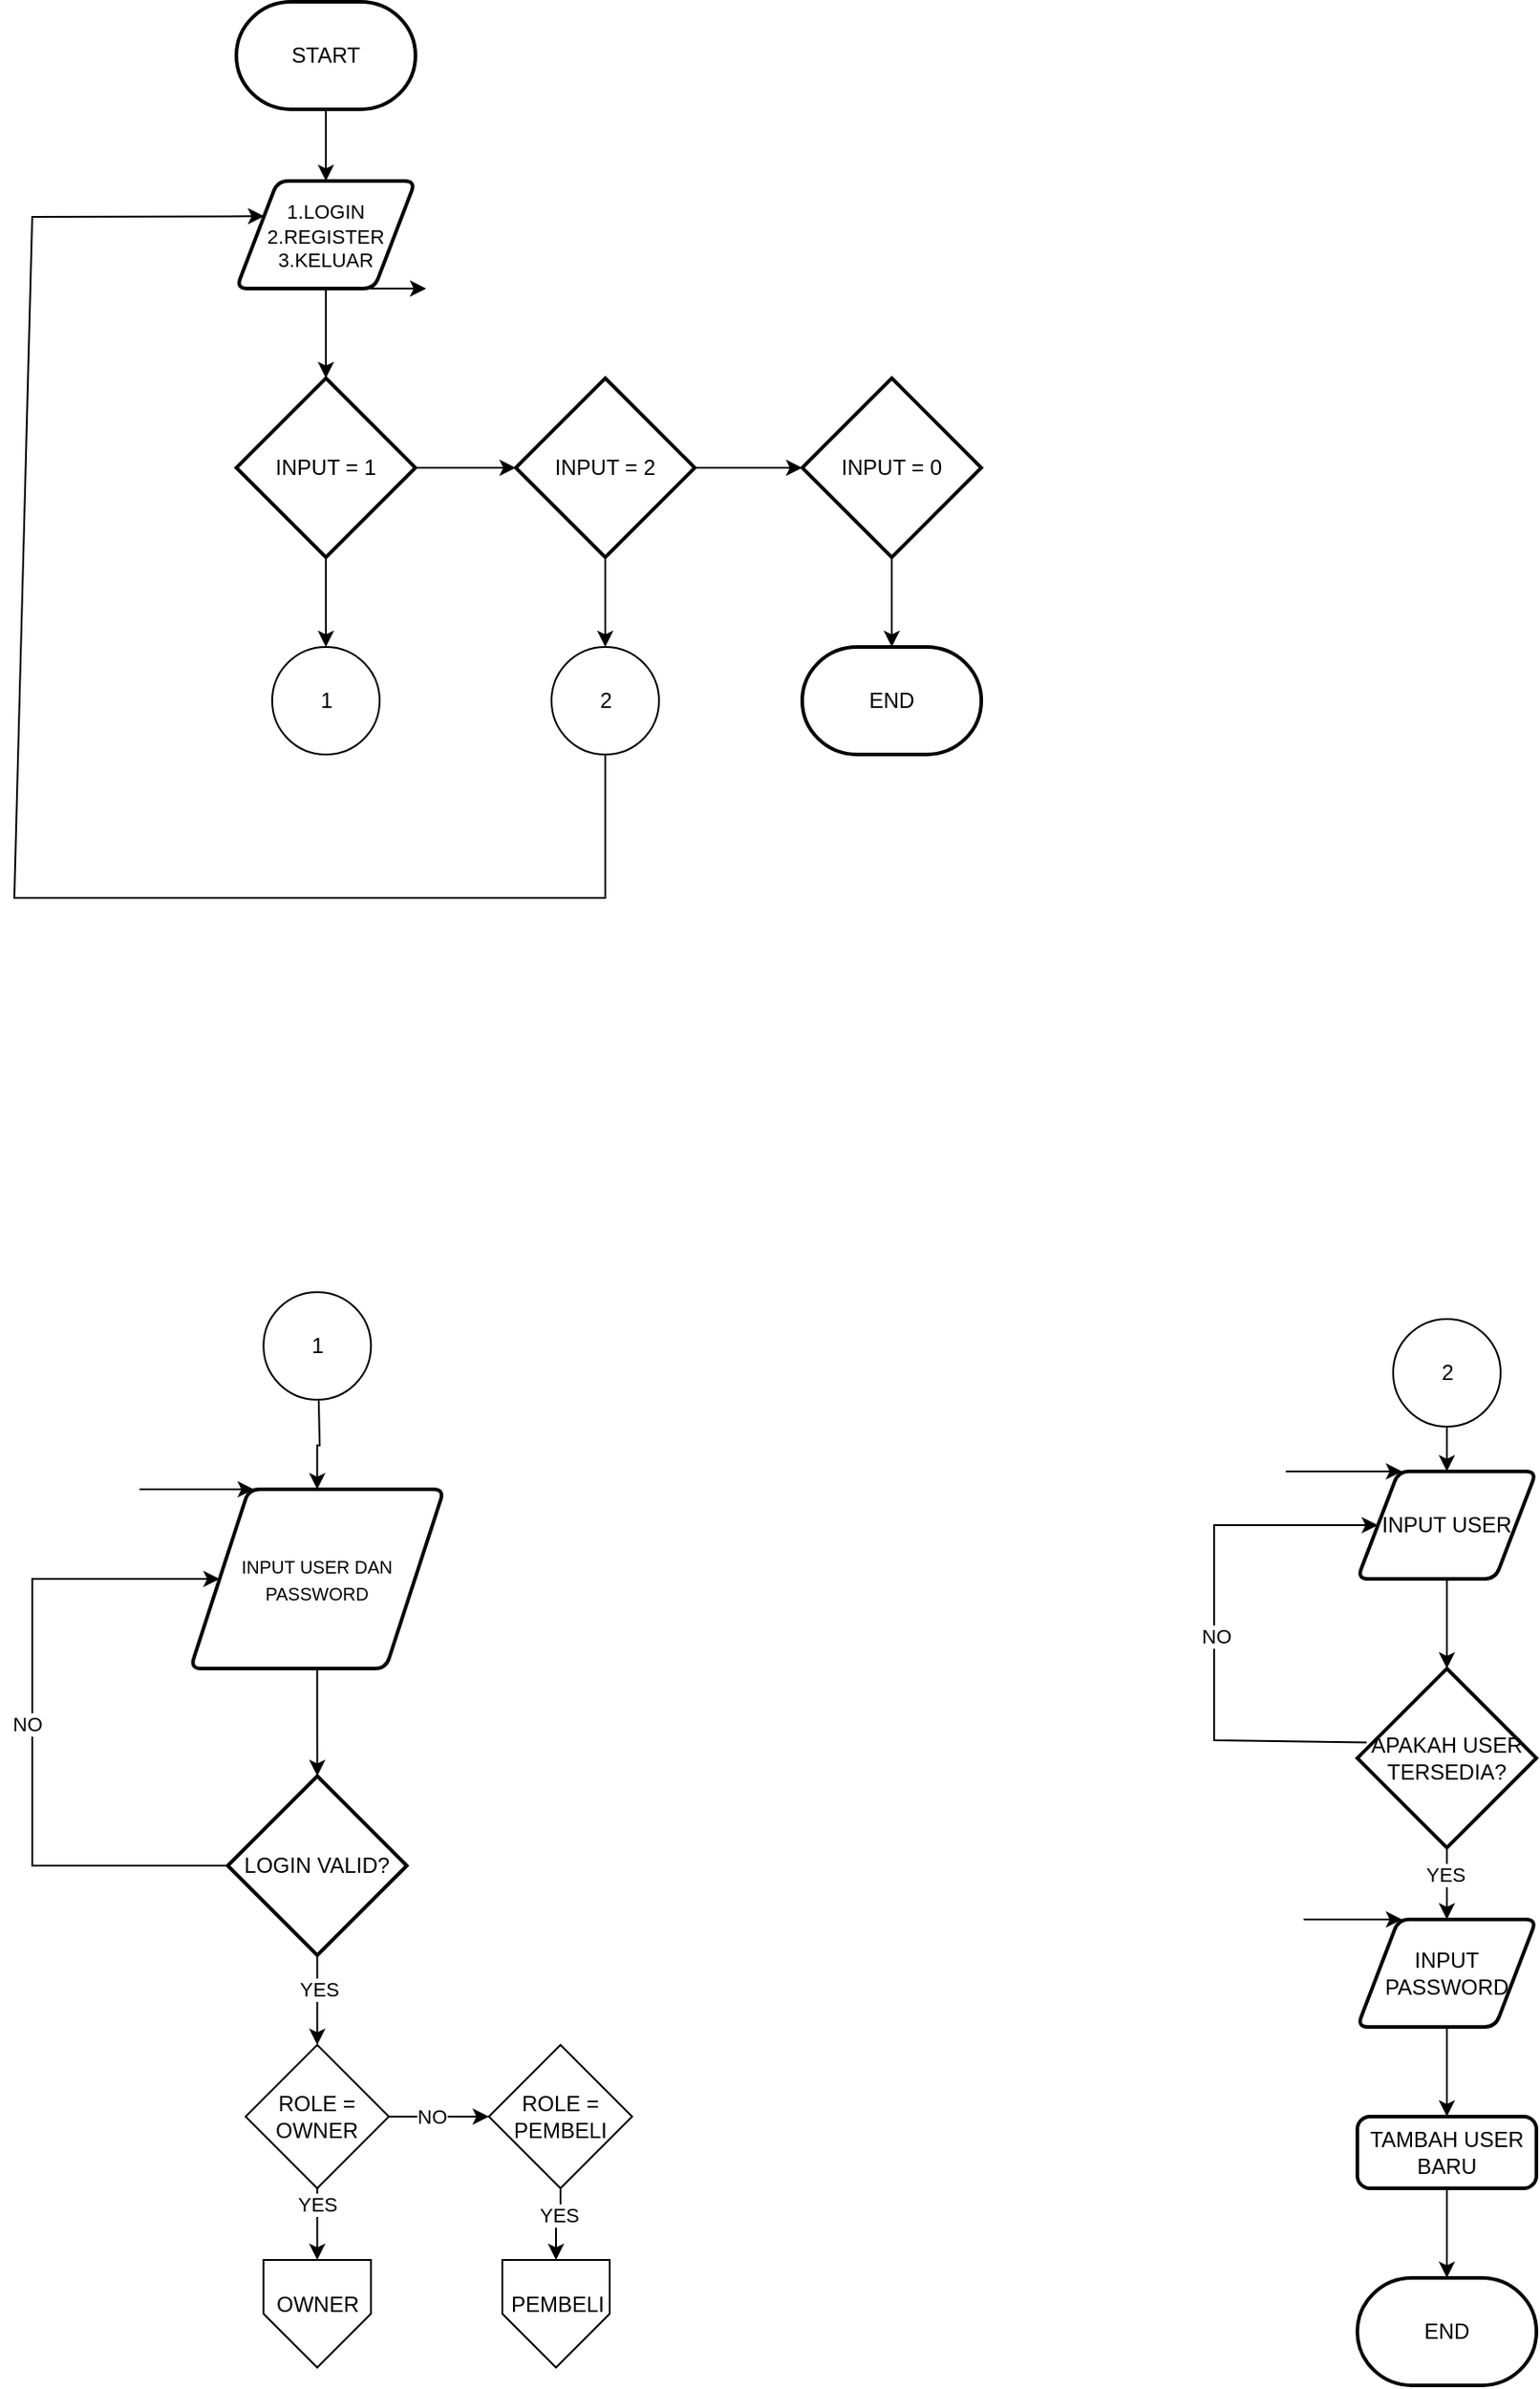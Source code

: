 <mxfile version="24.7.8" pages="2">
  <diagram id="C5RBs43oDa-KdzZeNtuy" name="MENU UTAMA">
    <mxGraphModel dx="1674" dy="836" grid="1" gridSize="10" guides="1" tooltips="1" connect="1" arrows="1" fold="1" page="1" pageScale="1" pageWidth="827" pageHeight="1169" math="0" shadow="0">
      <root>
        <mxCell id="WIyWlLk6GJQsqaUBKTNV-0" />
        <mxCell id="WIyWlLk6GJQsqaUBKTNV-1" parent="WIyWlLk6GJQsqaUBKTNV-0" />
        <mxCell id="BOLqXezlnL5qrGqhOA5p-4" value="" style="edgeStyle=orthogonalEdgeStyle;rounded=0;orthogonalLoop=1;jettySize=auto;html=1;" parent="WIyWlLk6GJQsqaUBKTNV-1" source="BOLqXezlnL5qrGqhOA5p-0" target="BOLqXezlnL5qrGqhOA5p-2" edge="1">
          <mxGeometry relative="1" as="geometry" />
        </mxCell>
        <mxCell id="BOLqXezlnL5qrGqhOA5p-0" value="START" style="strokeWidth=2;html=1;shape=mxgraph.flowchart.terminator;whiteSpace=wrap;" parent="WIyWlLk6GJQsqaUBKTNV-1" vertex="1">
          <mxGeometry x="364" y="30" width="100" height="60" as="geometry" />
        </mxCell>
        <mxCell id="BOLqXezlnL5qrGqhOA5p-10" value="" style="edgeStyle=orthogonalEdgeStyle;rounded=0;orthogonalLoop=1;jettySize=auto;html=1;" parent="WIyWlLk6GJQsqaUBKTNV-1" source="BOLqXezlnL5qrGqhOA5p-2" target="BOLqXezlnL5qrGqhOA5p-9" edge="1">
          <mxGeometry relative="1" as="geometry" />
        </mxCell>
        <mxCell id="BOLqXezlnL5qrGqhOA5p-2" value="&lt;font style=&quot;font-size: 11px;&quot;&gt;1.LOGIN&lt;/font&gt;&lt;div style=&quot;font-size: 11px;&quot;&gt;&lt;font style=&quot;font-size: 11px;&quot;&gt;2.REGISTER&lt;/font&gt;&lt;/div&gt;&lt;div style=&quot;font-size: 11px;&quot;&gt;&lt;font style=&quot;font-size: 11px;&quot;&gt;3.KELUAR&lt;/font&gt;&lt;/div&gt;" style="shape=parallelogram;html=1;strokeWidth=2;perimeter=parallelogramPerimeter;whiteSpace=wrap;rounded=1;arcSize=12;size=0.23;" parent="WIyWlLk6GJQsqaUBKTNV-1" vertex="1">
          <mxGeometry x="364" y="130" width="100" height="60" as="geometry" />
        </mxCell>
        <mxCell id="BOLqXezlnL5qrGqhOA5p-3" style="edgeStyle=orthogonalEdgeStyle;rounded=0;orthogonalLoop=1;jettySize=auto;html=1;exitX=0.5;exitY=1;exitDx=0;exitDy=0;exitPerimeter=0;" parent="WIyWlLk6GJQsqaUBKTNV-1" source="BOLqXezlnL5qrGqhOA5p-0" target="BOLqXezlnL5qrGqhOA5p-0" edge="1">
          <mxGeometry relative="1" as="geometry" />
        </mxCell>
        <mxCell id="BOLqXezlnL5qrGqhOA5p-7" value="" style="endArrow=classic;html=1;rounded=0;exitX=0.75;exitY=1;exitDx=0;exitDy=0;" parent="WIyWlLk6GJQsqaUBKTNV-1" source="BOLqXezlnL5qrGqhOA5p-2" edge="1">
          <mxGeometry width="50" height="50" relative="1" as="geometry">
            <mxPoint x="400" y="310" as="sourcePoint" />
            <mxPoint x="470" y="190" as="targetPoint" />
          </mxGeometry>
        </mxCell>
        <mxCell id="BOLqXezlnL5qrGqhOA5p-13" value="" style="edgeStyle=orthogonalEdgeStyle;rounded=0;orthogonalLoop=1;jettySize=auto;html=1;" parent="WIyWlLk6GJQsqaUBKTNV-1" source="BOLqXezlnL5qrGqhOA5p-9" target="BOLqXezlnL5qrGqhOA5p-12" edge="1">
          <mxGeometry relative="1" as="geometry" />
        </mxCell>
        <mxCell id="BOLqXezlnL5qrGqhOA5p-16" value="" style="edgeStyle=orthogonalEdgeStyle;rounded=0;orthogonalLoop=1;jettySize=auto;html=1;" parent="WIyWlLk6GJQsqaUBKTNV-1" source="BOLqXezlnL5qrGqhOA5p-9" edge="1">
          <mxGeometry relative="1" as="geometry">
            <mxPoint x="414" y="390" as="targetPoint" />
          </mxGeometry>
        </mxCell>
        <mxCell id="BOLqXezlnL5qrGqhOA5p-9" value="INPUT = 1" style="strokeWidth=2;html=1;shape=mxgraph.flowchart.decision;whiteSpace=wrap;" parent="WIyWlLk6GJQsqaUBKTNV-1" vertex="1">
          <mxGeometry x="364" y="240" width="100" height="100" as="geometry" />
        </mxCell>
        <mxCell id="BOLqXezlnL5qrGqhOA5p-20" value="" style="edgeStyle=orthogonalEdgeStyle;rounded=0;orthogonalLoop=1;jettySize=auto;html=1;entryX=0.5;entryY=0;entryDx=0;entryDy=0;entryPerimeter=0;" parent="WIyWlLk6GJQsqaUBKTNV-1" source="BOLqXezlnL5qrGqhOA5p-11" target="BOLqXezlnL5qrGqhOA5p-24" edge="1">
          <mxGeometry relative="1" as="geometry">
            <mxPoint x="730.0" y="380.0" as="targetPoint" />
          </mxGeometry>
        </mxCell>
        <mxCell id="BOLqXezlnL5qrGqhOA5p-11" value="INPUT = 0" style="strokeWidth=2;html=1;shape=mxgraph.flowchart.decision;whiteSpace=wrap;" parent="WIyWlLk6GJQsqaUBKTNV-1" vertex="1">
          <mxGeometry x="680" y="240" width="100" height="100" as="geometry" />
        </mxCell>
        <mxCell id="BOLqXezlnL5qrGqhOA5p-14" value="" style="edgeStyle=orthogonalEdgeStyle;rounded=0;orthogonalLoop=1;jettySize=auto;html=1;" parent="WIyWlLk6GJQsqaUBKTNV-1" source="BOLqXezlnL5qrGqhOA5p-12" target="BOLqXezlnL5qrGqhOA5p-11" edge="1">
          <mxGeometry relative="1" as="geometry" />
        </mxCell>
        <mxCell id="BOLqXezlnL5qrGqhOA5p-19" value="" style="edgeStyle=orthogonalEdgeStyle;rounded=0;orthogonalLoop=1;jettySize=auto;html=1;" parent="WIyWlLk6GJQsqaUBKTNV-1" source="BOLqXezlnL5qrGqhOA5p-12" edge="1">
          <mxGeometry relative="1" as="geometry">
            <mxPoint x="570" y="390" as="targetPoint" />
          </mxGeometry>
        </mxCell>
        <mxCell id="BOLqXezlnL5qrGqhOA5p-12" value="INPUT = 2" style="strokeWidth=2;html=1;shape=mxgraph.flowchart.decision;whiteSpace=wrap;" parent="WIyWlLk6GJQsqaUBKTNV-1" vertex="1">
          <mxGeometry x="520" y="240" width="100" height="100" as="geometry" />
        </mxCell>
        <mxCell id="BOLqXezlnL5qrGqhOA5p-24" value="END" style="strokeWidth=2;html=1;shape=mxgraph.flowchart.terminator;whiteSpace=wrap;" parent="WIyWlLk6GJQsqaUBKTNV-1" vertex="1">
          <mxGeometry x="680" y="390" width="100" height="60" as="geometry" />
        </mxCell>
        <mxCell id="HMHyvj5eMhIeY2_JDXBc-0" value="" style="endArrow=classic;html=1;rounded=0;exitX=0.5;exitY=1;exitDx=0;exitDy=0;entryX=0;entryY=0.25;entryDx=0;entryDy=0;" parent="WIyWlLk6GJQsqaUBKTNV-1" target="BOLqXezlnL5qrGqhOA5p-2" edge="1">
          <mxGeometry width="50" height="50" relative="1" as="geometry">
            <mxPoint x="570" y="450" as="sourcePoint" />
            <mxPoint x="480" y="270" as="targetPoint" />
            <Array as="points">
              <mxPoint x="570" y="530" />
              <mxPoint x="240" y="530" />
              <mxPoint x="250" y="150" />
            </Array>
          </mxGeometry>
        </mxCell>
        <mxCell id="Cn-tOk0Qb_ZwyW2ITqxa-0" value="" style="edgeStyle=orthogonalEdgeStyle;rounded=0;orthogonalLoop=1;jettySize=auto;html=1;exitX=0.5;exitY=1;exitDx=0;exitDy=0;" parent="WIyWlLk6GJQsqaUBKTNV-1" target="Cn-tOk0Qb_ZwyW2ITqxa-2" edge="1">
          <mxGeometry relative="1" as="geometry">
            <mxPoint x="410" y="810" as="sourcePoint" />
          </mxGeometry>
        </mxCell>
        <mxCell id="Cn-tOk0Qb_ZwyW2ITqxa-1" value="" style="group" parent="WIyWlLk6GJQsqaUBKTNV-1" vertex="1" connectable="0">
          <mxGeometry x="310" y="860" width="170" height="100" as="geometry" />
        </mxCell>
        <mxCell id="Cn-tOk0Qb_ZwyW2ITqxa-2" value="&lt;font style=&quot;font-size: 10px;&quot;&gt;INPUT USER DAN PASSWORD&lt;/font&gt;" style="shape=parallelogram;html=1;strokeWidth=2;perimeter=parallelogramPerimeter;whiteSpace=wrap;rounded=1;arcSize=12;size=0.23;" parent="Cn-tOk0Qb_ZwyW2ITqxa-1" vertex="1">
          <mxGeometry x="28.333" width="141.667" height="100" as="geometry" />
        </mxCell>
        <mxCell id="Cn-tOk0Qb_ZwyW2ITqxa-3" value="" style="endArrow=classic;html=1;rounded=0;entryX=0.25;entryY=0;entryDx=0;entryDy=0;" parent="Cn-tOk0Qb_ZwyW2ITqxa-1" target="Cn-tOk0Qb_ZwyW2ITqxa-2" edge="1">
          <mxGeometry width="50" height="50" relative="1" as="geometry">
            <mxPoint as="sourcePoint" />
            <mxPoint x="127.5" y="266.667" as="targetPoint" />
          </mxGeometry>
        </mxCell>
        <mxCell id="Cn-tOk0Qb_ZwyW2ITqxa-4" value="" style="edgeStyle=orthogonalEdgeStyle;rounded=0;orthogonalLoop=1;jettySize=auto;html=1;" parent="WIyWlLk6GJQsqaUBKTNV-1" source="Cn-tOk0Qb_ZwyW2ITqxa-6" target="Cn-tOk0Qb_ZwyW2ITqxa-13" edge="1">
          <mxGeometry relative="1" as="geometry" />
        </mxCell>
        <mxCell id="Cn-tOk0Qb_ZwyW2ITqxa-5" value="YES" style="edgeLabel;html=1;align=center;verticalAlign=middle;resizable=0;points=[];" parent="Cn-tOk0Qb_ZwyW2ITqxa-4" vertex="1" connectable="0">
          <mxGeometry x="-0.248" y="1" relative="1" as="geometry">
            <mxPoint as="offset" />
          </mxGeometry>
        </mxCell>
        <mxCell id="Cn-tOk0Qb_ZwyW2ITqxa-6" value="LOGIN VALID?" style="strokeWidth=2;html=1;shape=mxgraph.flowchart.decision;whiteSpace=wrap;" parent="WIyWlLk6GJQsqaUBKTNV-1" vertex="1">
          <mxGeometry x="359.17" y="1020" width="100" height="100" as="geometry" />
        </mxCell>
        <mxCell id="Cn-tOk0Qb_ZwyW2ITqxa-7" value="" style="edgeStyle=orthogonalEdgeStyle;rounded=0;orthogonalLoop=1;jettySize=auto;html=1;" parent="WIyWlLk6GJQsqaUBKTNV-1" source="Cn-tOk0Qb_ZwyW2ITqxa-2" target="Cn-tOk0Qb_ZwyW2ITqxa-6" edge="1">
          <mxGeometry relative="1" as="geometry" />
        </mxCell>
        <mxCell id="Cn-tOk0Qb_ZwyW2ITqxa-8" value="" style="endArrow=classic;html=1;rounded=0;exitX=0;exitY=0.5;exitDx=0;exitDy=0;exitPerimeter=0;entryX=0;entryY=0.5;entryDx=0;entryDy=0;" parent="WIyWlLk6GJQsqaUBKTNV-1" source="Cn-tOk0Qb_ZwyW2ITqxa-6" target="Cn-tOk0Qb_ZwyW2ITqxa-2" edge="1">
          <mxGeometry width="50" height="50" relative="1" as="geometry">
            <mxPoint x="380" y="1070" as="sourcePoint" />
            <mxPoint x="250" y="900" as="targetPoint" />
            <Array as="points">
              <mxPoint x="250" y="1070" />
              <mxPoint x="250" y="910" />
            </Array>
          </mxGeometry>
        </mxCell>
        <mxCell id="Cn-tOk0Qb_ZwyW2ITqxa-9" value="NO" style="edgeLabel;html=1;align=center;verticalAlign=middle;resizable=0;points=[];" parent="Cn-tOk0Qb_ZwyW2ITqxa-8" vertex="1" connectable="0">
          <mxGeometry x="0.008" y="3" relative="1" as="geometry">
            <mxPoint as="offset" />
          </mxGeometry>
        </mxCell>
        <mxCell id="Cn-tOk0Qb_ZwyW2ITqxa-10" value="" style="edgeStyle=orthogonalEdgeStyle;rounded=0;orthogonalLoop=1;jettySize=auto;html=1;exitX=1;exitY=0.5;exitDx=0;exitDy=0;entryX=0;entryY=0.5;entryDx=0;entryDy=0;" parent="WIyWlLk6GJQsqaUBKTNV-1" source="Cn-tOk0Qb_ZwyW2ITqxa-13" target="Cn-tOk0Qb_ZwyW2ITqxa-15" edge="1">
          <mxGeometry relative="1" as="geometry">
            <mxPoint x="470.0" y="1210" as="sourcePoint" />
            <mxPoint x="500.83" y="1210" as="targetPoint" />
          </mxGeometry>
        </mxCell>
        <mxCell id="Cn-tOk0Qb_ZwyW2ITqxa-11" value="NO" style="edgeLabel;html=1;align=center;verticalAlign=middle;resizable=0;points=[];" parent="Cn-tOk0Qb_ZwyW2ITqxa-10" vertex="1" connectable="0">
          <mxGeometry x="-0.163" relative="1" as="geometry">
            <mxPoint as="offset" />
          </mxGeometry>
        </mxCell>
        <mxCell id="Cn-tOk0Qb_ZwyW2ITqxa-12" value="" style="edgeStyle=orthogonalEdgeStyle;rounded=0;orthogonalLoop=1;jettySize=auto;html=1;entryX=0.5;entryY=0;entryDx=0;entryDy=0;" parent="WIyWlLk6GJQsqaUBKTNV-1" source="Cn-tOk0Qb_ZwyW2ITqxa-13" target="Cn-tOk0Qb_ZwyW2ITqxa-24" edge="1">
          <mxGeometry relative="1" as="geometry" />
        </mxCell>
        <mxCell id="XxsP72birGc07tk92qJd-2" value="YES" style="edgeLabel;html=1;align=center;verticalAlign=middle;resizable=0;points=[];" parent="Cn-tOk0Qb_ZwyW2ITqxa-12" vertex="1" connectable="0">
          <mxGeometry x="-0.58" relative="1" as="geometry">
            <mxPoint as="offset" />
          </mxGeometry>
        </mxCell>
        <mxCell id="Cn-tOk0Qb_ZwyW2ITqxa-13" value="ROLE = OWNER" style="rhombus;whiteSpace=wrap;html=1;" parent="WIyWlLk6GJQsqaUBKTNV-1" vertex="1">
          <mxGeometry x="369.17" y="1170" width="80" height="80" as="geometry" />
        </mxCell>
        <mxCell id="Cn-tOk0Qb_ZwyW2ITqxa-15" value="ROLE = PEMBELI" style="rhombus;whiteSpace=wrap;html=1;" parent="WIyWlLk6GJQsqaUBKTNV-1" vertex="1">
          <mxGeometry x="505" y="1170" width="80" height="80" as="geometry" />
        </mxCell>
        <mxCell id="Cn-tOk0Qb_ZwyW2ITqxa-23" value="" style="group" parent="WIyWlLk6GJQsqaUBKTNV-1" vertex="1" connectable="0">
          <mxGeometry x="379.17" y="1290" width="65" height="60" as="geometry" />
        </mxCell>
        <mxCell id="Cn-tOk0Qb_ZwyW2ITqxa-24" value="" style="verticalLabelPosition=bottom;verticalAlign=top;html=1;shape=offPageConnector;rounded=0;size=0.5;" parent="Cn-tOk0Qb_ZwyW2ITqxa-23" vertex="1">
          <mxGeometry width="60" height="60" as="geometry" />
        </mxCell>
        <mxCell id="Cn-tOk0Qb_ZwyW2ITqxa-25" value="OWNER" style="text;html=1;align=center;verticalAlign=middle;resizable=0;points=[];autosize=1;strokeColor=none;fillColor=none;" parent="Cn-tOk0Qb_ZwyW2ITqxa-23" vertex="1">
          <mxGeometry x="-5" y="10" width="70" height="30" as="geometry" />
        </mxCell>
        <mxCell id="Cn-tOk0Qb_ZwyW2ITqxa-32" value="" style="verticalLabelPosition=bottom;verticalAlign=top;html=1;shape=mxgraph.flowchart.on-page_reference;" parent="WIyWlLk6GJQsqaUBKTNV-1" vertex="1">
          <mxGeometry x="384" y="390" width="60" height="60" as="geometry" />
        </mxCell>
        <mxCell id="Cn-tOk0Qb_ZwyW2ITqxa-33" value="1" style="text;html=1;align=center;verticalAlign=middle;resizable=0;points=[];autosize=1;strokeColor=none;fillColor=none;" parent="WIyWlLk6GJQsqaUBKTNV-1" vertex="1">
          <mxGeometry x="399" y="405" width="30" height="30" as="geometry" />
        </mxCell>
        <mxCell id="Cn-tOk0Qb_ZwyW2ITqxa-34" value="" style="verticalLabelPosition=bottom;verticalAlign=top;html=1;shape=mxgraph.flowchart.on-page_reference;" parent="WIyWlLk6GJQsqaUBKTNV-1" vertex="1">
          <mxGeometry x="379.17" y="750" width="60" height="60" as="geometry" />
        </mxCell>
        <mxCell id="Cn-tOk0Qb_ZwyW2ITqxa-35" value="1" style="text;html=1;align=center;verticalAlign=middle;resizable=0;points=[];autosize=1;strokeColor=none;fillColor=none;" parent="WIyWlLk6GJQsqaUBKTNV-1" vertex="1">
          <mxGeometry x="394.17" y="765" width="30" height="30" as="geometry" />
        </mxCell>
        <mxCell id="P_n39dslxSuX-OhbL0WB-0" value="" style="edgeStyle=orthogonalEdgeStyle;rounded=0;orthogonalLoop=1;jettySize=auto;html=1;" parent="WIyWlLk6GJQsqaUBKTNV-1" source="P_n39dslxSuX-OhbL0WB-15" target="P_n39dslxSuX-OhbL0WB-4" edge="1">
          <mxGeometry relative="1" as="geometry">
            <mxPoint x="1040" y="810" as="sourcePoint" />
          </mxGeometry>
        </mxCell>
        <mxCell id="P_n39dslxSuX-OhbL0WB-3" value="" style="edgeStyle=orthogonalEdgeStyle;rounded=0;orthogonalLoop=1;jettySize=auto;html=1;" parent="WIyWlLk6GJQsqaUBKTNV-1" source="P_n39dslxSuX-OhbL0WB-4" target="P_n39dslxSuX-OhbL0WB-7" edge="1">
          <mxGeometry relative="1" as="geometry" />
        </mxCell>
        <mxCell id="P_n39dslxSuX-OhbL0WB-4" value="INPUT USER" style="shape=parallelogram;html=1;strokeWidth=2;perimeter=parallelogramPerimeter;whiteSpace=wrap;rounded=1;arcSize=12;size=0.23;" parent="WIyWlLk6GJQsqaUBKTNV-1" vertex="1">
          <mxGeometry x="990" y="850" width="100" height="60" as="geometry" />
        </mxCell>
        <mxCell id="P_n39dslxSuX-OhbL0WB-5" value="" style="endArrow=classic;html=1;rounded=0;entryX=0.25;entryY=0;entryDx=0;entryDy=0;" parent="WIyWlLk6GJQsqaUBKTNV-1" target="P_n39dslxSuX-OhbL0WB-4" edge="1">
          <mxGeometry width="50" height="50" relative="1" as="geometry">
            <mxPoint x="950" y="850" as="sourcePoint" />
            <mxPoint x="1020" y="910" as="targetPoint" />
          </mxGeometry>
        </mxCell>
        <mxCell id="P_n39dslxSuX-OhbL0WB-6" value="" style="edgeStyle=orthogonalEdgeStyle;rounded=0;orthogonalLoop=1;jettySize=auto;html=1;" parent="WIyWlLk6GJQsqaUBKTNV-1" source="P_n39dslxSuX-OhbL0WB-7" target="P_n39dslxSuX-OhbL0WB-10" edge="1">
          <mxGeometry relative="1" as="geometry" />
        </mxCell>
        <mxCell id="XxsP72birGc07tk92qJd-0" value="YES" style="edgeLabel;html=1;align=center;verticalAlign=middle;resizable=0;points=[];" parent="P_n39dslxSuX-OhbL0WB-6" vertex="1" connectable="0">
          <mxGeometry x="-0.28" y="-1" relative="1" as="geometry">
            <mxPoint as="offset" />
          </mxGeometry>
        </mxCell>
        <mxCell id="P_n39dslxSuX-OhbL0WB-7" value="APAKAH USER TERSEDIA?" style="strokeWidth=2;html=1;shape=mxgraph.flowchart.decision;whiteSpace=wrap;" parent="WIyWlLk6GJQsqaUBKTNV-1" vertex="1">
          <mxGeometry x="990" y="960" width="100" height="100" as="geometry" />
        </mxCell>
        <mxCell id="P_n39dslxSuX-OhbL0WB-8" value="" style="endArrow=classic;html=1;rounded=0;exitX=0.052;exitY=0.412;exitDx=0;exitDy=0;exitPerimeter=0;entryX=0;entryY=0.5;entryDx=0;entryDy=0;" parent="WIyWlLk6GJQsqaUBKTNV-1" source="P_n39dslxSuX-OhbL0WB-7" target="P_n39dslxSuX-OhbL0WB-4" edge="1">
          <mxGeometry width="50" height="50" relative="1" as="geometry">
            <mxPoint x="970" y="990" as="sourcePoint" />
            <mxPoint x="1020" y="940" as="targetPoint" />
            <Array as="points">
              <mxPoint x="910" y="1000" />
              <mxPoint x="910" y="880" />
            </Array>
          </mxGeometry>
        </mxCell>
        <mxCell id="XxsP72birGc07tk92qJd-1" value="NO" style="edgeLabel;html=1;align=center;verticalAlign=middle;resizable=0;points=[];" parent="P_n39dslxSuX-OhbL0WB-8" vertex="1" connectable="0">
          <mxGeometry x="-0.037" y="-1" relative="1" as="geometry">
            <mxPoint as="offset" />
          </mxGeometry>
        </mxCell>
        <mxCell id="P_n39dslxSuX-OhbL0WB-9" value="" style="edgeStyle=orthogonalEdgeStyle;rounded=0;orthogonalLoop=1;jettySize=auto;html=1;" parent="WIyWlLk6GJQsqaUBKTNV-1" source="P_n39dslxSuX-OhbL0WB-10" target="P_n39dslxSuX-OhbL0WB-13" edge="1">
          <mxGeometry relative="1" as="geometry" />
        </mxCell>
        <mxCell id="P_n39dslxSuX-OhbL0WB-10" value="INPUT PASSWORD" style="shape=parallelogram;html=1;strokeWidth=2;perimeter=parallelogramPerimeter;whiteSpace=wrap;rounded=1;arcSize=12;size=0.23;" parent="WIyWlLk6GJQsqaUBKTNV-1" vertex="1">
          <mxGeometry x="990" y="1100" width="100" height="60" as="geometry" />
        </mxCell>
        <mxCell id="P_n39dslxSuX-OhbL0WB-11" value="" style="endArrow=classic;html=1;rounded=0;entryX=0.25;entryY=0;entryDx=0;entryDy=0;" parent="WIyWlLk6GJQsqaUBKTNV-1" target="P_n39dslxSuX-OhbL0WB-10" edge="1">
          <mxGeometry width="50" height="50" relative="1" as="geometry">
            <mxPoint x="960" y="1100" as="sourcePoint" />
            <mxPoint x="1025" y="860" as="targetPoint" />
          </mxGeometry>
        </mxCell>
        <mxCell id="yXoekuu-qKmnkq5mKwvw-1" value="" style="edgeStyle=orthogonalEdgeStyle;rounded=0;orthogonalLoop=1;jettySize=auto;html=1;" parent="WIyWlLk6GJQsqaUBKTNV-1" source="P_n39dslxSuX-OhbL0WB-13" target="yXoekuu-qKmnkq5mKwvw-0" edge="1">
          <mxGeometry relative="1" as="geometry" />
        </mxCell>
        <mxCell id="P_n39dslxSuX-OhbL0WB-13" value="TAMBAH USER BARU" style="rounded=1;whiteSpace=wrap;html=1;absoluteArcSize=1;arcSize=14;strokeWidth=2;" parent="WIyWlLk6GJQsqaUBKTNV-1" vertex="1">
          <mxGeometry x="990" y="1210" width="100" height="40" as="geometry" />
        </mxCell>
        <mxCell id="P_n39dslxSuX-OhbL0WB-16" value="" style="edgeStyle=orthogonalEdgeStyle;rounded=0;orthogonalLoop=1;jettySize=auto;html=1;" parent="WIyWlLk6GJQsqaUBKTNV-1" target="P_n39dslxSuX-OhbL0WB-15" edge="1">
          <mxGeometry relative="1" as="geometry">
            <mxPoint x="1040" y="810" as="sourcePoint" />
            <mxPoint x="1040" y="850" as="targetPoint" />
          </mxGeometry>
        </mxCell>
        <mxCell id="P_n39dslxSuX-OhbL0WB-15" value="" style="verticalLabelPosition=bottom;verticalAlign=top;html=1;shape=mxgraph.flowchart.on-page_reference;" parent="WIyWlLk6GJQsqaUBKTNV-1" vertex="1">
          <mxGeometry x="1010" y="765" width="60" height="60" as="geometry" />
        </mxCell>
        <mxCell id="P_n39dslxSuX-OhbL0WB-17" value="2" style="text;html=1;align=center;verticalAlign=middle;resizable=0;points=[];autosize=1;strokeColor=none;fillColor=none;" parent="WIyWlLk6GJQsqaUBKTNV-1" vertex="1">
          <mxGeometry x="1025" y="780" width="30" height="30" as="geometry" />
        </mxCell>
        <mxCell id="P_n39dslxSuX-OhbL0WB-18" value="" style="edgeStyle=orthogonalEdgeStyle;rounded=0;orthogonalLoop=1;jettySize=auto;html=1;" parent="WIyWlLk6GJQsqaUBKTNV-1" target="P_n39dslxSuX-OhbL0WB-19" edge="1">
          <mxGeometry relative="1" as="geometry">
            <mxPoint x="570" y="435" as="sourcePoint" />
            <mxPoint x="570" y="475" as="targetPoint" />
          </mxGeometry>
        </mxCell>
        <mxCell id="P_n39dslxSuX-OhbL0WB-19" value="" style="verticalLabelPosition=bottom;verticalAlign=top;html=1;shape=mxgraph.flowchart.on-page_reference;" parent="WIyWlLk6GJQsqaUBKTNV-1" vertex="1">
          <mxGeometry x="540" y="390" width="60" height="60" as="geometry" />
        </mxCell>
        <mxCell id="P_n39dslxSuX-OhbL0WB-20" value="2" style="text;html=1;align=center;verticalAlign=middle;resizable=0;points=[];autosize=1;strokeColor=none;fillColor=none;" parent="WIyWlLk6GJQsqaUBKTNV-1" vertex="1">
          <mxGeometry x="555" y="405" width="30" height="30" as="geometry" />
        </mxCell>
        <mxCell id="UGJY73e3IxoJqhYqsfiN-5" value="" style="edgeStyle=orthogonalEdgeStyle;rounded=0;orthogonalLoop=1;jettySize=auto;html=1;entryX=0.5;entryY=0;entryDx=0;entryDy=0;exitX=0.5;exitY=1;exitDx=0;exitDy=0;" parent="WIyWlLk6GJQsqaUBKTNV-1" source="Cn-tOk0Qb_ZwyW2ITqxa-15" target="UGJY73e3IxoJqhYqsfiN-7" edge="1">
          <mxGeometry relative="1" as="geometry">
            <mxPoint x="542.33" y="1250" as="sourcePoint" />
          </mxGeometry>
        </mxCell>
        <mxCell id="XxsP72birGc07tk92qJd-4" value="YES" style="edgeLabel;html=1;align=center;verticalAlign=middle;resizable=0;points=[];" parent="UGJY73e3IxoJqhYqsfiN-5" vertex="1" connectable="0">
          <mxGeometry x="-0.329" y="-1" relative="1" as="geometry">
            <mxPoint as="offset" />
          </mxGeometry>
        </mxCell>
        <mxCell id="UGJY73e3IxoJqhYqsfiN-6" value="" style="group" parent="WIyWlLk6GJQsqaUBKTNV-1" vertex="1" connectable="0">
          <mxGeometry x="512.5" y="1290" width="70" height="60" as="geometry" />
        </mxCell>
        <mxCell id="UGJY73e3IxoJqhYqsfiN-7" value="" style="verticalLabelPosition=bottom;verticalAlign=top;html=1;shape=offPageConnector;rounded=0;size=0.5;" parent="UGJY73e3IxoJqhYqsfiN-6" vertex="1">
          <mxGeometry width="60" height="60" as="geometry" />
        </mxCell>
        <mxCell id="UGJY73e3IxoJqhYqsfiN-8" value="PEMBELI" style="text;html=1;align=center;verticalAlign=middle;resizable=0;points=[];autosize=1;strokeColor=none;fillColor=none;" parent="UGJY73e3IxoJqhYqsfiN-6" vertex="1">
          <mxGeometry x="-10" y="10" width="80" height="30" as="geometry" />
        </mxCell>
        <mxCell id="yXoekuu-qKmnkq5mKwvw-0" value="END" style="strokeWidth=2;html=1;shape=mxgraph.flowchart.terminator;whiteSpace=wrap;" parent="WIyWlLk6GJQsqaUBKTNV-1" vertex="1">
          <mxGeometry x="990" y="1300" width="100" height="60" as="geometry" />
        </mxCell>
      </root>
    </mxGraphModel>
  </diagram>
  <diagram id="Zby2PunhTHg9YBzmv1Mp" name="MENU OWNER">
    <mxGraphModel dx="1674" dy="836" grid="1" gridSize="10" guides="1" tooltips="1" connect="1" arrows="1" fold="1" page="1" pageScale="1" pageWidth="900" pageHeight="1600" math="0" shadow="0">
      <root>
        <mxCell id="0" />
        <mxCell id="1" parent="0" />
        <mxCell id="u7DOHJphOixYkT2y7QyJ-4" value="" style="edgeStyle=orthogonalEdgeStyle;rounded=0;orthogonalLoop=1;jettySize=auto;html=1;" parent="1" source="u7DOHJphOixYkT2y7QyJ-1" target="u7DOHJphOixYkT2y7QyJ-3" edge="1">
          <mxGeometry relative="1" as="geometry" />
        </mxCell>
        <mxCell id="u7DOHJphOixYkT2y7QyJ-1" value="" style="verticalLabelPosition=bottom;verticalAlign=top;html=1;shape=offPageConnector;rounded=0;size=0.5;" parent="1" vertex="1">
          <mxGeometry x="360" y="30" width="60" height="60" as="geometry" />
        </mxCell>
        <mxCell id="u7DOHJphOixYkT2y7QyJ-2" value="OWNER" style="text;html=1;align=center;verticalAlign=middle;resizable=0;points=[];autosize=1;strokeColor=none;fillColor=none;" parent="1" vertex="1">
          <mxGeometry x="355" y="40" width="70" height="30" as="geometry" />
        </mxCell>
        <mxCell id="u7DOHJphOixYkT2y7QyJ-3" value="&lt;blockquote style=&quot;margin: 0px 20px; border: none; padding: 0px;&quot;&gt;1.TAMBAH PRODUK&lt;div style=&quot;&quot;&gt;2.LIHAT PRODUK&lt;/div&gt;&lt;div&gt;3.UPDATE PRODUK&lt;/div&gt;&lt;div style=&quot;&quot;&gt;4.HAPUS PRODUK&lt;/div&gt;&lt;div&gt;5.LIHAT PROFIT&lt;/div&gt;&lt;div&gt;6.KELUAR&lt;/div&gt;&lt;/blockquote&gt;" style="shape=parallelogram;html=1;strokeWidth=2;perimeter=parallelogramPerimeter;whiteSpace=wrap;rounded=1;arcSize=12;size=0.23;align=center;" parent="1" vertex="1">
          <mxGeometry x="300" y="150" width="180" height="120" as="geometry" />
        </mxCell>
        <mxCell id="u7DOHJphOixYkT2y7QyJ-5" value="" style="endArrow=classic;html=1;rounded=0;exitX=0.446;exitY=1.018;exitDx=0;exitDy=0;exitPerimeter=0;" parent="1" source="u7DOHJphOixYkT2y7QyJ-3" target="u7DOHJphOixYkT2y7QyJ-24" edge="1">
          <mxGeometry width="50" height="50" relative="1" as="geometry">
            <mxPoint x="410" y="340" as="sourcePoint" />
            <mxPoint x="380" y="310" as="targetPoint" />
          </mxGeometry>
        </mxCell>
        <mxCell id="u7DOHJphOixYkT2y7QyJ-9" value="" style="group" parent="1" vertex="1" connectable="0">
          <mxGeometry x="350" y="510" width="60" height="60" as="geometry" />
        </mxCell>
        <mxCell id="u7DOHJphOixYkT2y7QyJ-10" value="" style="verticalLabelPosition=bottom;verticalAlign=top;html=1;shape=mxgraph.flowchart.on-page_reference;" parent="u7DOHJphOixYkT2y7QyJ-9" vertex="1">
          <mxGeometry width="60" height="60" as="geometry" />
        </mxCell>
        <mxCell id="u7DOHJphOixYkT2y7QyJ-11" value="2" style="text;html=1;align=center;verticalAlign=middle;resizable=0;points=[];autosize=1;strokeColor=none;fillColor=none;" parent="u7DOHJphOixYkT2y7QyJ-9" vertex="1">
          <mxGeometry x="15" y="15" width="30" height="30" as="geometry" />
        </mxCell>
        <mxCell id="u7DOHJphOixYkT2y7QyJ-12" value="" style="group" parent="1" vertex="1" connectable="0">
          <mxGeometry x="630" y="510" width="60" height="60" as="geometry" />
        </mxCell>
        <mxCell id="u7DOHJphOixYkT2y7QyJ-13" value="" style="verticalLabelPosition=bottom;verticalAlign=top;html=1;shape=mxgraph.flowchart.on-page_reference;" parent="u7DOHJphOixYkT2y7QyJ-12" vertex="1">
          <mxGeometry width="60" height="60" as="geometry" />
        </mxCell>
        <mxCell id="u7DOHJphOixYkT2y7QyJ-14" value="3" style="text;html=1;align=center;verticalAlign=middle;resizable=0;points=[];autosize=1;strokeColor=none;fillColor=none;" parent="u7DOHJphOixYkT2y7QyJ-12" vertex="1">
          <mxGeometry x="15" y="15" width="30" height="30" as="geometry" />
        </mxCell>
        <mxCell id="u7DOHJphOixYkT2y7QyJ-15" value="" style="group" parent="1" vertex="1" connectable="0">
          <mxGeometry x="770" y="510" width="60" height="60" as="geometry" />
        </mxCell>
        <mxCell id="u7DOHJphOixYkT2y7QyJ-16" value="" style="verticalLabelPosition=bottom;verticalAlign=top;html=1;shape=mxgraph.flowchart.on-page_reference;" parent="u7DOHJphOixYkT2y7QyJ-15" vertex="1">
          <mxGeometry width="60" height="60" as="geometry" />
        </mxCell>
        <mxCell id="u7DOHJphOixYkT2y7QyJ-17" value="4" style="text;html=1;align=center;verticalAlign=middle;resizable=0;points=[];autosize=1;strokeColor=none;fillColor=none;" parent="u7DOHJphOixYkT2y7QyJ-15" vertex="1">
          <mxGeometry x="15" y="15" width="30" height="30" as="geometry" />
        </mxCell>
        <mxCell id="u7DOHJphOixYkT2y7QyJ-30" value="" style="edgeStyle=orthogonalEdgeStyle;rounded=0;orthogonalLoop=1;jettySize=auto;html=1;" parent="1" source="u7DOHJphOixYkT2y7QyJ-24" target="u7DOHJphOixYkT2y7QyJ-29" edge="1">
          <mxGeometry relative="1" as="geometry" />
        </mxCell>
        <mxCell id="u7DOHJphOixYkT2y7QyJ-49" value="NO" style="edgeLabel;html=1;align=center;verticalAlign=middle;resizable=0;points=[];" parent="u7DOHJphOixYkT2y7QyJ-30" vertex="1" connectable="0">
          <mxGeometry x="-0.417" y="-1" relative="1" as="geometry">
            <mxPoint as="offset" />
          </mxGeometry>
        </mxCell>
        <mxCell id="u7DOHJphOixYkT2y7QyJ-47" value="" style="edgeStyle=orthogonalEdgeStyle;rounded=0;orthogonalLoop=1;jettySize=auto;html=1;entryX=0.5;entryY=0;entryDx=0;entryDy=0;entryPerimeter=0;exitX=0.5;exitY=1;exitDx=0;exitDy=0;exitPerimeter=0;" parent="1" source="u7DOHJphOixYkT2y7QyJ-24" edge="1">
          <mxGeometry relative="1" as="geometry">
            <mxPoint x="380" y="490" as="sourcePoint" />
            <mxPoint x="380" y="510" as="targetPoint" />
          </mxGeometry>
        </mxCell>
        <mxCell id="u7DOHJphOixYkT2y7QyJ-48" value="YES" style="edgeLabel;html=1;align=center;verticalAlign=middle;resizable=0;points=[];" parent="u7DOHJphOixYkT2y7QyJ-47" vertex="1" connectable="0">
          <mxGeometry x="-0.452" y="-2" relative="1" as="geometry">
            <mxPoint as="offset" />
          </mxGeometry>
        </mxCell>
        <mxCell id="u7DOHJphOixYkT2y7QyJ-24" value="PILIHAN = 1?" style="strokeWidth=2;html=1;shape=mxgraph.flowchart.decision;whiteSpace=wrap;" parent="1" vertex="1">
          <mxGeometry x="330" y="340" width="100" height="100" as="geometry" />
        </mxCell>
        <mxCell id="DbqZQaNVznlcF4TdMYJp-12" value="" style="edgeStyle=orthogonalEdgeStyle;rounded=0;orthogonalLoop=1;jettySize=auto;html=1;" parent="1" source="u7DOHJphOixYkT2y7QyJ-25" target="DbqZQaNVznlcF4TdMYJp-11" edge="1">
          <mxGeometry relative="1" as="geometry" />
        </mxCell>
        <mxCell id="u7DOHJphOixYkT2y7QyJ-25" value="PILIHAN = 6?" style="strokeWidth=2;html=1;shape=mxgraph.flowchart.decision;whiteSpace=wrap;" parent="1" vertex="1">
          <mxGeometry x="1030" y="340" width="100" height="100" as="geometry" />
        </mxCell>
        <mxCell id="u7DOHJphOixYkT2y7QyJ-34" value="" style="edgeStyle=orthogonalEdgeStyle;rounded=0;orthogonalLoop=1;jettySize=auto;html=1;" parent="1" source="u7DOHJphOixYkT2y7QyJ-26" target="u7DOHJphOixYkT2y7QyJ-25" edge="1">
          <mxGeometry relative="1" as="geometry" />
        </mxCell>
        <mxCell id="u7DOHJphOixYkT2y7QyJ-56" value="NO" style="edgeLabel;html=1;align=center;verticalAlign=middle;resizable=0;points=[];" parent="u7DOHJphOixYkT2y7QyJ-34" vertex="1" connectable="0">
          <mxGeometry x="-0.25" y="-4" relative="1" as="geometry">
            <mxPoint as="offset" />
          </mxGeometry>
        </mxCell>
        <mxCell id="u7DOHJphOixYkT2y7QyJ-39" value="" style="edgeStyle=orthogonalEdgeStyle;rounded=0;orthogonalLoop=1;jettySize=auto;html=1;entryX=0.5;entryY=0;entryDx=0;entryDy=0;entryPerimeter=0;exitX=0.5;exitY=1;exitDx=0;exitDy=0;exitPerimeter=0;" parent="1" source="u7DOHJphOixYkT2y7QyJ-26" edge="1">
          <mxGeometry relative="1" as="geometry">
            <mxPoint x="940" y="490" as="sourcePoint" />
            <mxPoint x="940" y="510" as="targetPoint" />
          </mxGeometry>
        </mxCell>
        <mxCell id="u7DOHJphOixYkT2y7QyJ-57" value="YES" style="edgeLabel;html=1;align=center;verticalAlign=middle;resizable=0;points=[];" parent="u7DOHJphOixYkT2y7QyJ-39" vertex="1" connectable="0">
          <mxGeometry x="-0.024" relative="1" as="geometry">
            <mxPoint as="offset" />
          </mxGeometry>
        </mxCell>
        <mxCell id="u7DOHJphOixYkT2y7QyJ-26" value="PILIHAN = 5?" style="strokeWidth=2;html=1;shape=mxgraph.flowchart.decision;whiteSpace=wrap;" parent="1" vertex="1">
          <mxGeometry x="890" y="340" width="100" height="100" as="geometry" />
        </mxCell>
        <mxCell id="u7DOHJphOixYkT2y7QyJ-33" value="" style="edgeStyle=orthogonalEdgeStyle;rounded=0;orthogonalLoop=1;jettySize=auto;html=1;" parent="1" source="u7DOHJphOixYkT2y7QyJ-27" target="u7DOHJphOixYkT2y7QyJ-26" edge="1">
          <mxGeometry relative="1" as="geometry" />
        </mxCell>
        <mxCell id="u7DOHJphOixYkT2y7QyJ-55" value="NO" style="edgeLabel;html=1;align=center;verticalAlign=middle;resizable=0;points=[];" parent="u7DOHJphOixYkT2y7QyJ-33" vertex="1" connectable="0">
          <mxGeometry x="-0.125" relative="1" as="geometry">
            <mxPoint as="offset" />
          </mxGeometry>
        </mxCell>
        <mxCell id="u7DOHJphOixYkT2y7QyJ-42" value="" style="edgeStyle=orthogonalEdgeStyle;rounded=0;orthogonalLoop=1;jettySize=auto;html=1;exitX=0.5;exitY=1;exitDx=0;exitDy=0;exitPerimeter=0;" parent="1" source="u7DOHJphOixYkT2y7QyJ-27" edge="1">
          <mxGeometry relative="1" as="geometry">
            <mxPoint x="800" y="490" as="sourcePoint" />
            <mxPoint x="800" y="510" as="targetPoint" />
          </mxGeometry>
        </mxCell>
        <mxCell id="u7DOHJphOixYkT2y7QyJ-54" value="YES" style="edgeLabel;html=1;align=center;verticalAlign=middle;resizable=0;points=[];" parent="u7DOHJphOixYkT2y7QyJ-42" vertex="1" connectable="0">
          <mxGeometry x="-0.267" y="-2" relative="1" as="geometry">
            <mxPoint as="offset" />
          </mxGeometry>
        </mxCell>
        <mxCell id="u7DOHJphOixYkT2y7QyJ-27" value="PILIHAN = 4?" style="strokeWidth=2;html=1;shape=mxgraph.flowchart.decision;whiteSpace=wrap;" parent="1" vertex="1">
          <mxGeometry x="750" y="340" width="100" height="100" as="geometry" />
        </mxCell>
        <mxCell id="u7DOHJphOixYkT2y7QyJ-32" value="" style="edgeStyle=orthogonalEdgeStyle;rounded=0;orthogonalLoop=1;jettySize=auto;html=1;" parent="1" source="u7DOHJphOixYkT2y7QyJ-28" target="u7DOHJphOixYkT2y7QyJ-27" edge="1">
          <mxGeometry relative="1" as="geometry" />
        </mxCell>
        <mxCell id="u7DOHJphOixYkT2y7QyJ-53" value="NO" style="edgeLabel;html=1;align=center;verticalAlign=middle;resizable=0;points=[];" parent="u7DOHJphOixYkT2y7QyJ-32" vertex="1" connectable="0">
          <mxGeometry x="-0.417" y="3" relative="1" as="geometry">
            <mxPoint as="offset" />
          </mxGeometry>
        </mxCell>
        <mxCell id="u7DOHJphOixYkT2y7QyJ-41" value="" style="edgeStyle=orthogonalEdgeStyle;rounded=0;orthogonalLoop=1;jettySize=auto;html=1;exitX=0.5;exitY=1;exitDx=0;exitDy=0;exitPerimeter=0;" parent="1" source="u7DOHJphOixYkT2y7QyJ-28" edge="1">
          <mxGeometry relative="1" as="geometry">
            <mxPoint x="660" y="490" as="sourcePoint" />
            <mxPoint x="660" y="510" as="targetPoint" />
          </mxGeometry>
        </mxCell>
        <mxCell id="u7DOHJphOixYkT2y7QyJ-52" value="YES" style="edgeLabel;html=1;align=center;verticalAlign=middle;resizable=0;points=[];" parent="u7DOHJphOixYkT2y7QyJ-41" vertex="1" connectable="0">
          <mxGeometry x="-0.338" y="3" relative="1" as="geometry">
            <mxPoint as="offset" />
          </mxGeometry>
        </mxCell>
        <mxCell id="u7DOHJphOixYkT2y7QyJ-28" value="PILIHAN = 3?" style="strokeWidth=2;html=1;shape=mxgraph.flowchart.decision;whiteSpace=wrap;" parent="1" vertex="1">
          <mxGeometry x="610" y="340" width="100" height="100" as="geometry" />
        </mxCell>
        <mxCell id="u7DOHJphOixYkT2y7QyJ-31" value="" style="edgeStyle=orthogonalEdgeStyle;rounded=0;orthogonalLoop=1;jettySize=auto;html=1;" parent="1" source="u7DOHJphOixYkT2y7QyJ-29" target="u7DOHJphOixYkT2y7QyJ-28" edge="1">
          <mxGeometry relative="1" as="geometry" />
        </mxCell>
        <mxCell id="u7DOHJphOixYkT2y7QyJ-51" value="NO" style="edgeLabel;html=1;align=center;verticalAlign=middle;resizable=0;points=[];" parent="u7DOHJphOixYkT2y7QyJ-31" vertex="1" connectable="0">
          <mxGeometry x="-0.25" y="-1" relative="1" as="geometry">
            <mxPoint as="offset" />
          </mxGeometry>
        </mxCell>
        <mxCell id="u7DOHJphOixYkT2y7QyJ-40" value="" style="edgeStyle=orthogonalEdgeStyle;rounded=0;orthogonalLoop=1;jettySize=auto;html=1;exitX=0.5;exitY=1;exitDx=0;exitDy=0;exitPerimeter=0;" parent="1" source="u7DOHJphOixYkT2y7QyJ-29" edge="1">
          <mxGeometry relative="1" as="geometry">
            <mxPoint x="520" y="490" as="sourcePoint" />
            <mxPoint x="520" y="510" as="targetPoint" />
          </mxGeometry>
        </mxCell>
        <mxCell id="u7DOHJphOixYkT2y7QyJ-50" value="YES" style="edgeLabel;html=1;align=center;verticalAlign=middle;resizable=0;points=[];" parent="u7DOHJphOixYkT2y7QyJ-40" vertex="1" connectable="0">
          <mxGeometry x="-0.125" y="-2" relative="1" as="geometry">
            <mxPoint as="offset" />
          </mxGeometry>
        </mxCell>
        <mxCell id="u7DOHJphOixYkT2y7QyJ-29" value="PILIHAN = 2?" style="strokeWidth=2;html=1;shape=mxgraph.flowchart.decision;whiteSpace=wrap;" parent="1" vertex="1">
          <mxGeometry x="470" y="340" width="100" height="100" as="geometry" />
        </mxCell>
        <mxCell id="u7DOHJphOixYkT2y7QyJ-58" value="" style="endArrow=classic;html=1;rounded=0;exitX=0.5;exitY=1;exitDx=0;exitDy=0;exitPerimeter=0;entryX=0;entryY=0.5;entryDx=0;entryDy=0;" parent="1" target="u7DOHJphOixYkT2y7QyJ-3" edge="1">
          <mxGeometry width="50" height="50" relative="1" as="geometry">
            <mxPoint x="940" y="570" as="sourcePoint" />
            <mxPoint x="280" y="670" as="targetPoint" />
            <Array as="points">
              <mxPoint x="940" y="680" />
              <mxPoint x="80" y="680" />
              <mxPoint x="90" y="210" />
              <mxPoint x="200" y="210" />
            </Array>
          </mxGeometry>
        </mxCell>
        <mxCell id="u7DOHJphOixYkT2y7QyJ-61" value="" style="endArrow=none;html=1;rounded=0;exitX=0.5;exitY=1;exitDx=0;exitDy=0;exitPerimeter=0;" parent="1" source="u7DOHJphOixYkT2y7QyJ-13" edge="1">
          <mxGeometry width="50" height="50" relative="1" as="geometry">
            <mxPoint x="530" y="630" as="sourcePoint" />
            <mxPoint x="660" y="680" as="targetPoint" />
          </mxGeometry>
        </mxCell>
        <mxCell id="u7DOHJphOixYkT2y7QyJ-62" value="" style="endArrow=none;html=1;rounded=0;entryX=0.5;entryY=1;entryDx=0;entryDy=0;entryPerimeter=0;" parent="1" target="u7DOHJphOixYkT2y7QyJ-16" edge="1">
          <mxGeometry width="50" height="50" relative="1" as="geometry">
            <mxPoint x="800" y="680" as="sourcePoint" />
            <mxPoint x="580" y="580" as="targetPoint" />
          </mxGeometry>
        </mxCell>
        <mxCell id="u7DOHJphOixYkT2y7QyJ-64" value="" style="endArrow=classic;html=1;rounded=0;exitX=0.5;exitY=1;exitDx=0;exitDy=0;exitPerimeter=0;" parent="1" edge="1">
          <mxGeometry width="50" height="50" relative="1" as="geometry">
            <mxPoint x="380" y="570" as="sourcePoint" />
            <mxPoint x="280" y="680" as="targetPoint" />
            <Array as="points">
              <mxPoint x="380" y="680" />
            </Array>
          </mxGeometry>
        </mxCell>
        <mxCell id="u7DOHJphOixYkT2y7QyJ-65" value="" style="endArrow=classic;html=1;rounded=0;" parent="1" edge="1">
          <mxGeometry width="50" height="50" relative="1" as="geometry">
            <mxPoint x="520" y="560" as="sourcePoint" />
            <mxPoint x="430" y="680" as="targetPoint" />
            <Array as="points">
              <mxPoint x="520" y="680" />
            </Array>
          </mxGeometry>
        </mxCell>
        <mxCell id="u7DOHJphOixYkT2y7QyJ-66" value="" style="endArrow=classic;html=1;rounded=0;exitX=0.5;exitY=1;exitDx=0;exitDy=0;exitPerimeter=0;" parent="1" edge="1">
          <mxGeometry width="50" height="50" relative="1" as="geometry">
            <mxPoint x="940" y="570" as="sourcePoint" />
            <mxPoint x="850" y="680" as="targetPoint" />
            <Array as="points">
              <mxPoint x="940" y="680" />
            </Array>
          </mxGeometry>
        </mxCell>
        <mxCell id="u7DOHJphOixYkT2y7QyJ-67" value="" style="endArrow=classic;html=1;rounded=0;exitX=0.5;exitY=1;exitDx=0;exitDy=0;exitPerimeter=0;" parent="1" source="u7DOHJphOixYkT2y7QyJ-16" edge="1">
          <mxGeometry width="50" height="50" relative="1" as="geometry">
            <mxPoint x="540" y="590" as="sourcePoint" />
            <mxPoint x="700" y="680" as="targetPoint" />
            <Array as="points">
              <mxPoint x="800" y="680" />
            </Array>
          </mxGeometry>
        </mxCell>
        <mxCell id="u7DOHJphOixYkT2y7QyJ-68" value="" style="endArrow=classic;html=1;rounded=0;exitX=0.5;exitY=1;exitDx=0;exitDy=0;exitPerimeter=0;" parent="1" source="u7DOHJphOixYkT2y7QyJ-13" edge="1">
          <mxGeometry width="50" height="50" relative="1" as="geometry">
            <mxPoint x="550" y="600" as="sourcePoint" />
            <mxPoint x="570" y="680" as="targetPoint" />
            <Array as="points">
              <mxPoint x="660" y="680" />
            </Array>
          </mxGeometry>
        </mxCell>
        <mxCell id="-e6u4AbI2TLuOFVbv9kL-26" value="" style="group" parent="1" vertex="1" connectable="0">
          <mxGeometry x="1670" y="940" width="60" height="60" as="geometry" />
        </mxCell>
        <mxCell id="-e6u4AbI2TLuOFVbv9kL-27" value="" style="verticalLabelPosition=bottom;verticalAlign=top;html=1;shape=mxgraph.flowchart.on-page_reference;" parent="-e6u4AbI2TLuOFVbv9kL-26" vertex="1">
          <mxGeometry width="60" height="60" as="geometry" />
        </mxCell>
        <mxCell id="-e6u4AbI2TLuOFVbv9kL-28" value="7" style="text;html=1;align=center;verticalAlign=middle;resizable=0;points=[];autosize=1;strokeColor=none;fillColor=none;" parent="-e6u4AbI2TLuOFVbv9kL-26" vertex="1">
          <mxGeometry x="15" y="15" width="30" height="30" as="geometry" />
        </mxCell>
        <mxCell id="-e6u4AbI2TLuOFVbv9kL-29" value="" style="endArrow=classic;html=1;rounded=0;exitX=0.5;exitY=1;exitDx=0;exitDy=0;exitPerimeter=0;" parent="1" source="-e6u4AbI2TLuOFVbv9kL-27" target="-e6u4AbI2TLuOFVbv9kL-30" edge="1">
          <mxGeometry width="50" height="50" relative="1" as="geometry">
            <mxPoint x="1343.75" y="1040" as="sourcePoint" />
            <mxPoint x="1683.75" y="1050" as="targetPoint" />
          </mxGeometry>
        </mxCell>
        <mxCell id="-e6u4AbI2TLuOFVbv9kL-32" value="" style="edgeStyle=orthogonalEdgeStyle;rounded=0;orthogonalLoop=1;jettySize=auto;html=1;entryX=0.5;entryY=0;entryDx=0;entryDy=0;entryPerimeter=0;" parent="1" source="-e6u4AbI2TLuOFVbv9kL-30" target="-FAHl2pJLtwKHHKzeQm9-13" edge="1">
          <mxGeometry relative="1" as="geometry">
            <mxPoint x="1708.75" y="1160" as="targetPoint" />
          </mxGeometry>
        </mxCell>
        <mxCell id="-e6u4AbI2TLuOFVbv9kL-30" value="&lt;blockquote style=&quot;margin: 0px 20px; border: none; padding: 0px;&quot;&gt;MASUKAN NO BARANG YANG INGIN DIBELI&lt;/blockquote&gt;" style="shape=parallelogram;html=1;strokeWidth=2;perimeter=parallelogramPerimeter;whiteSpace=wrap;rounded=1;arcSize=12;size=0.23;align=center;" parent="1" vertex="1">
          <mxGeometry x="1610" y="1040" width="180" height="80" as="geometry" />
        </mxCell>
        <mxCell id="-e6u4AbI2TLuOFVbv9kL-36" value="" style="edgeStyle=orthogonalEdgeStyle;rounded=0;orthogonalLoop=1;jettySize=auto;html=1;" parent="1" source="-e6u4AbI2TLuOFVbv9kL-31" target="-e6u4AbI2TLuOFVbv9kL-35" edge="1">
          <mxGeometry relative="1" as="geometry" />
        </mxCell>
        <mxCell id="-e6u4AbI2TLuOFVbv9kL-31" value="PEMBELIAN" style="rounded=1;whiteSpace=wrap;html=1;absoluteArcSize=1;arcSize=14;strokeWidth=2;" parent="1" vertex="1">
          <mxGeometry x="1650.01" y="1320" width="100" height="30" as="geometry" />
        </mxCell>
        <mxCell id="-e6u4AbI2TLuOFVbv9kL-33" value="" style="endArrow=classic;html=1;rounded=0;entryX=0.25;entryY=0;entryDx=0;entryDy=0;" parent="1" edge="1">
          <mxGeometry width="50" height="50" relative="1" as="geometry">
            <mxPoint x="1618.75" y="1040" as="sourcePoint" />
            <mxPoint x="1663.75" y="1040" as="targetPoint" />
          </mxGeometry>
        </mxCell>
        <mxCell id="-FAHl2pJLtwKHHKzeQm9-17" value="" style="edgeStyle=orthogonalEdgeStyle;rounded=0;orthogonalLoop=1;jettySize=auto;html=1;" parent="1" source="-e6u4AbI2TLuOFVbv9kL-35" target="-FAHl2pJLtwKHHKzeQm9-16" edge="1">
          <mxGeometry relative="1" as="geometry" />
        </mxCell>
        <mxCell id="-e6u4AbI2TLuOFVbv9kL-35" value="BARANG BERHASIL DIBELI" style="shape=parallelogram;html=1;strokeWidth=2;perimeter=parallelogramPerimeter;whiteSpace=wrap;rounded=1;arcSize=12;size=0.23;" parent="1" vertex="1">
          <mxGeometry x="1635.01" y="1400" width="130" height="80" as="geometry" />
        </mxCell>
        <mxCell id="-e6u4AbI2TLuOFVbv9kL-37" value="" style="endArrow=classic;html=1;rounded=0;exitX=0.75;exitY=1;exitDx=0;exitDy=0;" parent="1" source="-e6u4AbI2TLuOFVbv9kL-35" edge="1">
          <mxGeometry width="50" height="50" relative="1" as="geometry">
            <mxPoint x="1735.01" y="1490" as="sourcePoint" />
            <mxPoint x="1755.01" y="1480" as="targetPoint" />
          </mxGeometry>
        </mxCell>
        <mxCell id="-e6u4AbI2TLuOFVbv9kL-41" value="" style="group" parent="1" vertex="1" connectable="0">
          <mxGeometry x="1823.75" y="1040" width="120" height="60" as="geometry" />
        </mxCell>
        <mxCell id="-e6u4AbI2TLuOFVbv9kL-42" value="&lt;span style=&quot;font-size: 10px;&quot;&gt;MASUKAN JUMLAH TOPUP&lt;/span&gt;" style="shape=parallelogram;html=1;strokeWidth=2;perimeter=parallelogramPerimeter;whiteSpace=wrap;rounded=1;arcSize=12;size=0.23;" parent="-e6u4AbI2TLuOFVbv9kL-41" vertex="1">
          <mxGeometry x="20" width="100" height="60" as="geometry" />
        </mxCell>
        <mxCell id="-e6u4AbI2TLuOFVbv9kL-43" value="" style="endArrow=classic;html=1;rounded=0;entryX=0.25;entryY=0;entryDx=0;entryDy=0;" parent="-e6u4AbI2TLuOFVbv9kL-41" target="-e6u4AbI2TLuOFVbv9kL-42" edge="1">
          <mxGeometry width="50" height="50" relative="1" as="geometry">
            <mxPoint y="0.44" as="sourcePoint" />
            <mxPoint x="-60" y="-52.56" as="targetPoint" />
          </mxGeometry>
        </mxCell>
        <mxCell id="-e6u4AbI2TLuOFVbv9kL-44" value="" style="edgeStyle=orthogonalEdgeStyle;rounded=0;orthogonalLoop=1;jettySize=auto;html=1;" parent="1" source="-e6u4AbI2TLuOFVbv9kL-45" target="-e6u4AbI2TLuOFVbv9kL-52" edge="1">
          <mxGeometry relative="1" as="geometry" />
        </mxCell>
        <mxCell id="-e6u4AbI2TLuOFVbv9kL-45" value="&lt;font size=&quot;1&quot;&gt;UPDATE&amp;nbsp;&lt;/font&gt;" style="rounded=1;whiteSpace=wrap;html=1;absoluteArcSize=1;arcSize=14;strokeWidth=2;" parent="1" vertex="1">
          <mxGeometry x="1848.75" y="1130" width="90" height="30" as="geometry" />
        </mxCell>
        <mxCell id="-e6u4AbI2TLuOFVbv9kL-49" value="" style="edgeStyle=orthogonalEdgeStyle;rounded=0;orthogonalLoop=1;jettySize=auto;html=1;entryX=0.5;entryY=0;entryDx=0;entryDy=0;" parent="1" source="-e6u4AbI2TLuOFVbv9kL-42" target="-e6u4AbI2TLuOFVbv9kL-45" edge="1">
          <mxGeometry relative="1" as="geometry">
            <mxPoint x="1893.75" y="1125" as="targetPoint" />
            <Array as="points">
              <mxPoint x="1893.75" y="1113" />
              <mxPoint x="1894.75" y="1225" />
            </Array>
          </mxGeometry>
        </mxCell>
        <mxCell id="-e6u4AbI2TLuOFVbv9kL-51" value="" style="group" parent="1" vertex="1" connectable="0">
          <mxGeometry x="1835" y="1198" width="117.5" height="80" as="geometry" />
        </mxCell>
        <mxCell id="-e6u4AbI2TLuOFVbv9kL-52" value="&lt;blockquote style=&quot;margin: 0px 20px; border: none; padding: 0px;&quot;&gt;&lt;font size=&quot;1&quot;&gt;SALDO BERHASIL DITAMBAH&lt;/font&gt;&lt;/blockquote&gt;" style="shape=parallelogram;html=1;strokeWidth=2;perimeter=parallelogramPerimeter;whiteSpace=wrap;rounded=1;arcSize=12;size=0.23;" parent="-e6u4AbI2TLuOFVbv9kL-51" vertex="1">
          <mxGeometry x="1.25" width="115" height="70" as="geometry" />
        </mxCell>
        <mxCell id="-e6u4AbI2TLuOFVbv9kL-53" value="" style="endArrow=classic;html=1;rounded=0;exitX=0.75;exitY=1;exitDx=0;exitDy=0;" parent="-e6u4AbI2TLuOFVbv9kL-51" source="-e6u4AbI2TLuOFVbv9kL-52" edge="1">
          <mxGeometry width="50" height="50" relative="1" as="geometry">
            <mxPoint x="-12.5" y="-28" as="sourcePoint" />
            <mxPoint x="118.75" y="70" as="targetPoint" />
          </mxGeometry>
        </mxCell>
        <mxCell id="-e6u4AbI2TLuOFVbv9kL-54" value="" style="edgeStyle=orthogonalEdgeStyle;rounded=0;orthogonalLoop=1;jettySize=auto;html=1;" parent="1" target="-e6u4AbI2TLuOFVbv9kL-42" edge="1">
          <mxGeometry relative="1" as="geometry">
            <mxPoint x="1893.75" y="995" as="sourcePoint" />
          </mxGeometry>
        </mxCell>
        <mxCell id="-e6u4AbI2TLuOFVbv9kL-56" value="" style="verticalLabelPosition=bottom;verticalAlign=top;html=1;shape=mxgraph.flowchart.on-page_reference;" parent="1" vertex="1">
          <mxGeometry x="2045" y="950" width="60" height="60" as="geometry" />
        </mxCell>
        <mxCell id="-e6u4AbI2TLuOFVbv9kL-60" value="" style="edgeStyle=orthogonalEdgeStyle;rounded=0;orthogonalLoop=1;jettySize=auto;html=1;entryX=0.566;entryY=0.03;entryDx=0;entryDy=0;entryPerimeter=0;" parent="1" target="-e6u4AbI2TLuOFVbv9kL-66" edge="1">
          <mxGeometry relative="1" as="geometry">
            <mxPoint x="2075" y="1010" as="sourcePoint" />
            <mxPoint x="2075" y="1060" as="targetPoint" />
          </mxGeometry>
        </mxCell>
        <mxCell id="-e6u4AbI2TLuOFVbv9kL-58" value="9" style="text;html=1;align=center;verticalAlign=middle;resizable=0;points=[];autosize=1;strokeColor=none;fillColor=none;" parent="1" vertex="1">
          <mxGeometry x="2060" y="965" width="30" height="30" as="geometry" />
        </mxCell>
        <mxCell id="-e6u4AbI2TLuOFVbv9kL-65" value="" style="group" parent="1" vertex="1" connectable="0">
          <mxGeometry x="2010" y="1050" width="117.5" height="80" as="geometry" />
        </mxCell>
        <mxCell id="-e6u4AbI2TLuOFVbv9kL-66" value="&lt;blockquote style=&quot;margin: 0px 20px; border: none; padding: 0px;&quot;&gt;&lt;font size=&quot;1&quot;&gt;TAMPILKAN SALDO USER&lt;/font&gt;&lt;/blockquote&gt;" style="shape=parallelogram;html=1;strokeWidth=2;perimeter=parallelogramPerimeter;whiteSpace=wrap;rounded=1;arcSize=12;size=0.23;" parent="-e6u4AbI2TLuOFVbv9kL-65" vertex="1">
          <mxGeometry x="1.25" width="115" height="70" as="geometry" />
        </mxCell>
        <mxCell id="-e6u4AbI2TLuOFVbv9kL-67" value="" style="endArrow=classic;html=1;rounded=0;exitX=0.75;exitY=1;exitDx=0;exitDy=0;" parent="-e6u4AbI2TLuOFVbv9kL-65" source="-e6u4AbI2TLuOFVbv9kL-66" edge="1">
          <mxGeometry width="50" height="50" relative="1" as="geometry">
            <mxPoint x="-12.5" y="-28" as="sourcePoint" />
            <mxPoint x="118.75" y="70" as="targetPoint" />
          </mxGeometry>
        </mxCell>
        <mxCell id="WpWLBhW0GtoLOZne6LZG-11" value="" style="edgeStyle=orthogonalEdgeStyle;rounded=0;orthogonalLoop=1;jettySize=auto;html=1;" parent="1" source="WpWLBhW0GtoLOZne6LZG-1" target="WpWLBhW0GtoLOZne6LZG-4" edge="1">
          <mxGeometry relative="1" as="geometry" />
        </mxCell>
        <mxCell id="WpWLBhW0GtoLOZne6LZG-1" value="" style="verticalLabelPosition=bottom;verticalAlign=top;html=1;shape=offPageConnector;rounded=0;size=0.5;" parent="1" vertex="1">
          <mxGeometry x="1740" y="390" width="60" height="60" as="geometry" />
        </mxCell>
        <mxCell id="WpWLBhW0GtoLOZne6LZG-2" value="PEMBELI" style="text;html=1;align=center;verticalAlign=middle;resizable=0;points=[];autosize=1;strokeColor=none;fillColor=none;" parent="1" vertex="1">
          <mxGeometry x="1730" y="390" width="80" height="30" as="geometry" />
        </mxCell>
        <mxCell id="WpWLBhW0GtoLOZne6LZG-3" value="" style="edgeStyle=orthogonalEdgeStyle;rounded=0;orthogonalLoop=1;jettySize=auto;html=1;" parent="1" source="WpWLBhW0GtoLOZne6LZG-4" target="WpWLBhW0GtoLOZne6LZG-9" edge="1">
          <mxGeometry relative="1" as="geometry" />
        </mxCell>
        <mxCell id="WpWLBhW0GtoLOZne6LZG-4" value="1. LIHAT PRODUK&lt;div&gt;2. BELI PRODUK&lt;/div&gt;&lt;div&gt;3. TOPUP SALDO&lt;/div&gt;&lt;div&gt;4. LIHAT SALDO&lt;/div&gt;&lt;div&gt;5. LIHAT RIWAYAT PEMBELIAN&lt;/div&gt;&lt;div&gt;6. KELUAR&lt;/div&gt;" style="shape=parallelogram;html=1;strokeWidth=2;perimeter=parallelogramPerimeter;whiteSpace=wrap;rounded=1;arcSize=12;size=0.23;" parent="1" vertex="1">
          <mxGeometry x="1615" y="480" width="310" height="95" as="geometry" />
        </mxCell>
        <mxCell id="WpWLBhW0GtoLOZne6LZG-7" value="" style="edgeStyle=orthogonalEdgeStyle;rounded=0;orthogonalLoop=1;jettySize=auto;html=1;" parent="1" source="WpWLBhW0GtoLOZne6LZG-9" edge="1">
          <mxGeometry relative="1" as="geometry">
            <mxPoint x="1770" y="770" as="targetPoint" />
          </mxGeometry>
        </mxCell>
        <mxCell id="WpWLBhW0GtoLOZne6LZG-8" value="YES" style="edgeLabel;html=1;align=center;verticalAlign=middle;resizable=0;points=[];" parent="WpWLBhW0GtoLOZne6LZG-7" vertex="1" connectable="0">
          <mxGeometry x="-0.41" y="-1" relative="1" as="geometry">
            <mxPoint as="offset" />
          </mxGeometry>
        </mxCell>
        <mxCell id="-FAHl2pJLtwKHHKzeQm9-7" value="" style="edgeStyle=orthogonalEdgeStyle;rounded=0;orthogonalLoop=1;jettySize=auto;html=1;" parent="1" source="WpWLBhW0GtoLOZne6LZG-9" target="-FAHl2pJLtwKHHKzeQm9-6" edge="1">
          <mxGeometry relative="1" as="geometry" />
        </mxCell>
        <mxCell id="-FAHl2pJLtwKHHKzeQm9-29" value="NO" style="edgeLabel;html=1;align=center;verticalAlign=middle;resizable=0;points=[];" parent="-FAHl2pJLtwKHHKzeQm9-7" vertex="1" connectable="0">
          <mxGeometry x="-0.233" y="-2" relative="1" as="geometry">
            <mxPoint as="offset" />
          </mxGeometry>
        </mxCell>
        <mxCell id="WpWLBhW0GtoLOZne6LZG-9" value="PILHAN = 1" style="strokeWidth=2;html=1;shape=mxgraph.flowchart.decision;whiteSpace=wrap;" parent="1" vertex="1">
          <mxGeometry x="1720" y="605" width="100" height="100" as="geometry" />
        </mxCell>
        <mxCell id="WpWLBhW0GtoLOZne6LZG-12" value="PILHAN = 6" style="strokeWidth=2;html=1;shape=mxgraph.flowchart.decision;whiteSpace=wrap;" parent="1" vertex="1">
          <mxGeometry x="2590" y="605" width="100" height="100" as="geometry" />
        </mxCell>
        <mxCell id="DbqZQaNVznlcF4TdMYJp-1" value="" style="endArrow=classic;html=1;rounded=0;exitX=0.5;exitY=1;exitDx=0;exitDy=0;exitPerimeter=0;" parent="1" source="WpWLBhW0GtoLOZne6LZG-12" target="DbqZQaNVznlcF4TdMYJp-4" edge="1">
          <mxGeometry width="50" height="50" relative="1" as="geometry">
            <mxPoint x="2550" y="710" as="sourcePoint" />
            <mxPoint x="2640" y="730" as="targetPoint" />
          </mxGeometry>
        </mxCell>
        <mxCell id="DbqZQaNVznlcF4TdMYJp-2" value="YES" style="edgeLabel;html=1;align=center;verticalAlign=middle;resizable=0;points=[];" parent="DbqZQaNVznlcF4TdMYJp-1" vertex="1" connectable="0">
          <mxGeometry x="-0.202" y="-2" relative="1" as="geometry">
            <mxPoint as="offset" />
          </mxGeometry>
        </mxCell>
        <mxCell id="DbqZQaNVznlcF4TdMYJp-3" value="" style="verticalLabelPosition=bottom;verticalAlign=top;html=1;shape=offPageConnector;rounded=0;size=0.5;" parent="1" vertex="1">
          <mxGeometry x="2610" y="785" width="60" height="60" as="geometry" />
        </mxCell>
        <mxCell id="DbqZQaNVznlcF4TdMYJp-4" value="&lt;blockquote style=&quot;margin: 0px 20px; border: none; padding: 0px;&quot;&gt;&lt;font style=&quot;font-size: 9px;&quot;&gt;MENU UTAMA&lt;/font&gt;&lt;/blockquote&gt;" style="text;html=1;align=center;verticalAlign=middle;resizable=0;points=[];autosize=1;strokeColor=none;fillColor=none;" parent="1" vertex="1">
          <mxGeometry x="2580" y="785" width="120" height="30" as="geometry" />
        </mxCell>
        <mxCell id="DbqZQaNVznlcF4TdMYJp-9" value="YES" style="edgeLabel;html=1;align=center;verticalAlign=middle;resizable=0;points=[];" parent="1" vertex="1" connectable="0">
          <mxGeometry x="1078" y="480.0" as="geometry" />
        </mxCell>
        <mxCell id="DbqZQaNVznlcF4TdMYJp-10" value="" style="verticalLabelPosition=bottom;verticalAlign=top;html=1;shape=offPageConnector;rounded=0;size=0.5;" parent="1" vertex="1">
          <mxGeometry x="1050" y="503.81" width="60" height="60" as="geometry" />
        </mxCell>
        <mxCell id="DbqZQaNVznlcF4TdMYJp-11" value="&lt;blockquote style=&quot;margin: 0px 20px; border: none; padding: 0px;&quot;&gt;&lt;font style=&quot;font-size: 9px;&quot;&gt;MENU UTAMA&lt;/font&gt;&lt;/blockquote&gt;" style="text;html=1;align=center;verticalAlign=middle;resizable=0;points=[];autosize=1;strokeColor=none;fillColor=none;" parent="1" vertex="1">
          <mxGeometry x="1020" y="503.81" width="120" height="30" as="geometry" />
        </mxCell>
        <mxCell id="snuP2eJQ9AEqwA7P_ZU4-22" value="" style="group" parent="1" vertex="1" connectable="0">
          <mxGeometry x="890" y="510" width="120" height="60" as="geometry" />
        </mxCell>
        <mxCell id="snuP2eJQ9AEqwA7P_ZU4-23" value="TAMPILKAN&amp;nbsp;&lt;div&gt;PROFIT&lt;/div&gt;" style="shape=parallelogram;html=1;strokeWidth=2;perimeter=parallelogramPerimeter;whiteSpace=wrap;rounded=1;arcSize=12;size=0.23;" parent="snuP2eJQ9AEqwA7P_ZU4-22" vertex="1">
          <mxGeometry width="100" height="60" as="geometry" />
        </mxCell>
        <mxCell id="snuP2eJQ9AEqwA7P_ZU4-24" value="" style="endArrow=classic;html=1;rounded=0;exitX=0.75;exitY=1;exitDx=0;exitDy=0;" parent="snuP2eJQ9AEqwA7P_ZU4-22" source="snuP2eJQ9AEqwA7P_ZU4-23" edge="1">
          <mxGeometry width="50" height="50" relative="1" as="geometry">
            <mxPoint x="-30" y="-60" as="sourcePoint" />
            <mxPoint x="120" y="60" as="targetPoint" />
          </mxGeometry>
        </mxCell>
        <mxCell id="snuP2eJQ9AEqwA7P_ZU4-39" value="" style="endArrow=classic;html=1;rounded=0;entryX=0.145;entryY=0.405;entryDx=0;entryDy=0;entryPerimeter=0;" parent="1" target="WpWLBhW0GtoLOZne6LZG-4" edge="1">
          <mxGeometry width="50" height="50" relative="1" as="geometry">
            <mxPoint x="1600" y="900" as="sourcePoint" />
            <mxPoint x="1600" y="515" as="targetPoint" />
            <Array as="points">
              <mxPoint x="1600" y="800" />
              <mxPoint x="1600" y="520" />
            </Array>
          </mxGeometry>
        </mxCell>
        <mxCell id="-e6u4AbI2TLuOFVbv9kL-39" value="" style="verticalLabelPosition=bottom;verticalAlign=top;html=1;shape=mxgraph.flowchart.on-page_reference;" parent="1" vertex="1">
          <mxGeometry x="1863.75" y="935" width="60" height="60" as="geometry" />
        </mxCell>
        <mxCell id="-FAHl2pJLtwKHHKzeQm9-2" value="8" style="text;html=1;align=center;verticalAlign=middle;resizable=0;points=[];autosize=1;strokeColor=none;fillColor=none;" parent="1" vertex="1">
          <mxGeometry x="1878.75" y="950" width="30" height="30" as="geometry" />
        </mxCell>
        <mxCell id="-FAHl2pJLtwKHHKzeQm9-3" value="" style="group" parent="1" vertex="1" connectable="0">
          <mxGeometry x="1710" y="770" width="130" height="60" as="geometry" />
        </mxCell>
        <mxCell id="-FAHl2pJLtwKHHKzeQm9-4" value="TAMPILKAN PRODUK" style="shape=parallelogram;html=1;strokeWidth=2;perimeter=parallelogramPerimeter;whiteSpace=wrap;rounded=1;arcSize=12;size=0.23;" parent="-FAHl2pJLtwKHHKzeQm9-3" vertex="1">
          <mxGeometry width="108.333" height="60" as="geometry" />
        </mxCell>
        <mxCell id="-FAHl2pJLtwKHHKzeQm9-5" value="" style="endArrow=classic;html=1;rounded=0;exitX=0.75;exitY=1;exitDx=0;exitDy=0;" parent="-FAHl2pJLtwKHHKzeQm9-3" source="-FAHl2pJLtwKHHKzeQm9-4" edge="1">
          <mxGeometry width="50" height="50" relative="1" as="geometry">
            <mxPoint x="-32.5" y="-60" as="sourcePoint" />
            <mxPoint x="130" y="60" as="targetPoint" />
          </mxGeometry>
        </mxCell>
        <mxCell id="-FAHl2pJLtwKHHKzeQm9-10" value="" style="edgeStyle=orthogonalEdgeStyle;rounded=0;orthogonalLoop=1;jettySize=auto;html=1;entryX=0.5;entryY=0;entryDx=0;entryDy=0;entryPerimeter=0;" parent="1" source="-FAHl2pJLtwKHHKzeQm9-6" target="-FAHl2pJLtwKHHKzeQm9-27" edge="1">
          <mxGeometry relative="1" as="geometry">
            <mxPoint x="1950" y="785" as="targetPoint" />
          </mxGeometry>
        </mxCell>
        <mxCell id="-FAHl2pJLtwKHHKzeQm9-51" value="" style="edgeStyle=orthogonalEdgeStyle;rounded=0;orthogonalLoop=1;jettySize=auto;html=1;" parent="1" source="-FAHl2pJLtwKHHKzeQm9-6" target="-FAHl2pJLtwKHHKzeQm9-37" edge="1">
          <mxGeometry relative="1" as="geometry" />
        </mxCell>
        <mxCell id="-FAHl2pJLtwKHHKzeQm9-6" value="PILHAN = 2" style="strokeWidth=2;html=1;shape=mxgraph.flowchart.decision;whiteSpace=wrap;" parent="1" vertex="1">
          <mxGeometry x="1900" y="605" width="100" height="100" as="geometry" />
        </mxCell>
        <mxCell id="-FAHl2pJLtwKHHKzeQm9-8" value="" style="endArrow=classic;html=1;rounded=0;entryX=0.239;entryY=0.017;entryDx=0;entryDy=0;entryPerimeter=0;" parent="1" target="WpWLBhW0GtoLOZne6LZG-4" edge="1">
          <mxGeometry width="50" height="50" relative="1" as="geometry">
            <mxPoint x="1600" y="480" as="sourcePoint" />
            <mxPoint x="1650" y="460" as="targetPoint" />
          </mxGeometry>
        </mxCell>
        <mxCell id="-FAHl2pJLtwKHHKzeQm9-18" value="" style="edgeStyle=orthogonalEdgeStyle;rounded=0;orthogonalLoop=1;jettySize=auto;html=1;" parent="1" source="-FAHl2pJLtwKHHKzeQm9-13" target="-e6u4AbI2TLuOFVbv9kL-31" edge="1">
          <mxGeometry relative="1" as="geometry" />
        </mxCell>
        <mxCell id="-FAHl2pJLtwKHHKzeQm9-19" value="YES" style="edgeLabel;html=1;align=center;verticalAlign=middle;resizable=0;points=[];" parent="-FAHl2pJLtwKHHKzeQm9-18" vertex="1" connectable="0">
          <mxGeometry x="-0.216" y="2" relative="1" as="geometry">
            <mxPoint as="offset" />
          </mxGeometry>
        </mxCell>
        <mxCell id="-FAHl2pJLtwKHHKzeQm9-13" value="APAKAH SALDO CUKUP?" style="strokeWidth=2;html=1;shape=mxgraph.flowchart.decision;whiteSpace=wrap;" parent="1" vertex="1">
          <mxGeometry x="1645.63" y="1165" width="108.75" height="115" as="geometry" />
        </mxCell>
        <mxCell id="-FAHl2pJLtwKHHKzeQm9-14" value="" style="endArrow=classic;html=1;rounded=0;exitX=1;exitY=0.5;exitDx=0;exitDy=0;exitPerimeter=0;entryX=1;entryY=0.5;entryDx=0;entryDy=0;entryPerimeter=0;" parent="1" source="-FAHl2pJLtwKHHKzeQm9-13" target="-FAHl2pJLtwKHHKzeQm9-16" edge="1">
          <mxGeometry width="50" height="50" relative="1" as="geometry">
            <mxPoint x="1978.75" y="1220" as="sourcePoint" />
            <mxPoint x="2028.75" y="1170" as="targetPoint" />
            <Array as="points">
              <mxPoint x="1818.75" y="1220" />
              <mxPoint x="1818.75" y="1580" />
            </Array>
          </mxGeometry>
        </mxCell>
        <mxCell id="-FAHl2pJLtwKHHKzeQm9-15" value="NO" style="text;html=1;align=center;verticalAlign=middle;resizable=0;points=[];autosize=1;strokeColor=none;fillColor=none;" parent="1" vertex="1">
          <mxGeometry x="1758.75" y="1198" width="40" height="30" as="geometry" />
        </mxCell>
        <mxCell id="-FAHl2pJLtwKHHKzeQm9-16" value="END" style="strokeWidth=2;html=1;shape=mxgraph.flowchart.terminator;whiteSpace=wrap;" parent="1" vertex="1">
          <mxGeometry x="1650.02" y="1550" width="100" height="60" as="geometry" />
        </mxCell>
        <mxCell id="-FAHl2pJLtwKHHKzeQm9-21" value="END" style="strokeWidth=2;html=1;shape=mxgraph.flowchart.terminator;whiteSpace=wrap;" parent="1" vertex="1">
          <mxGeometry x="2018.75" y="1180" width="100" height="60" as="geometry" />
        </mxCell>
        <mxCell id="-FAHl2pJLtwKHHKzeQm9-22" value="END" style="strokeWidth=2;html=1;shape=mxgraph.flowchart.terminator;whiteSpace=wrap;" parent="1" vertex="1">
          <mxGeometry x="1843.75" y="1320" width="100" height="60" as="geometry" />
        </mxCell>
        <mxCell id="-FAHl2pJLtwKHHKzeQm9-23" value="" style="edgeStyle=orthogonalEdgeStyle;rounded=0;orthogonalLoop=1;jettySize=auto;html=1;" parent="1" source="-e6u4AbI2TLuOFVbv9kL-52" target="-FAHl2pJLtwKHHKzeQm9-22" edge="1">
          <mxGeometry relative="1" as="geometry" />
        </mxCell>
        <mxCell id="-FAHl2pJLtwKHHKzeQm9-24" value="" style="edgeStyle=orthogonalEdgeStyle;rounded=0;orthogonalLoop=1;jettySize=auto;html=1;" parent="1" source="-e6u4AbI2TLuOFVbv9kL-66" target="-FAHl2pJLtwKHHKzeQm9-21" edge="1">
          <mxGeometry relative="1" as="geometry" />
        </mxCell>
        <mxCell id="-FAHl2pJLtwKHHKzeQm9-26" value="" style="group" parent="1" vertex="1" connectable="0">
          <mxGeometry x="1920" y="790" width="60" height="60" as="geometry" />
        </mxCell>
        <mxCell id="-FAHl2pJLtwKHHKzeQm9-27" value="" style="verticalLabelPosition=bottom;verticalAlign=top;html=1;shape=mxgraph.flowchart.on-page_reference;" parent="-FAHl2pJLtwKHHKzeQm9-26" vertex="1">
          <mxGeometry width="60" height="60" as="geometry" />
        </mxCell>
        <mxCell id="-FAHl2pJLtwKHHKzeQm9-28" value="7" style="text;html=1;align=center;verticalAlign=middle;resizable=0;points=[];autosize=1;strokeColor=none;fillColor=none;" parent="-FAHl2pJLtwKHHKzeQm9-26" vertex="1">
          <mxGeometry x="15" y="15" width="30" height="30" as="geometry" />
        </mxCell>
        <mxCell id="-FAHl2pJLtwKHHKzeQm9-36" value="" style="edgeStyle=orthogonalEdgeStyle;rounded=0;orthogonalLoop=1;jettySize=auto;html=1;entryX=0.5;entryY=0;entryDx=0;entryDy=0;entryPerimeter=0;" parent="1" source="-FAHl2pJLtwKHHKzeQm9-37" target="-FAHl2pJLtwKHHKzeQm9-39" edge="1">
          <mxGeometry relative="1" as="geometry">
            <mxPoint x="2108.75" y="785" as="targetPoint" />
          </mxGeometry>
        </mxCell>
        <mxCell id="-FAHl2pJLtwKHHKzeQm9-52" value="" style="edgeStyle=orthogonalEdgeStyle;rounded=0;orthogonalLoop=1;jettySize=auto;html=1;" parent="1" source="-FAHl2pJLtwKHHKzeQm9-37" target="-FAHl2pJLtwKHHKzeQm9-42" edge="1">
          <mxGeometry relative="1" as="geometry" />
        </mxCell>
        <mxCell id="-FAHl2pJLtwKHHKzeQm9-37" value="PILHAN = 3" style="strokeWidth=2;html=1;shape=mxgraph.flowchart.decision;whiteSpace=wrap;" parent="1" vertex="1">
          <mxGeometry x="2058.75" y="605" width="100" height="100" as="geometry" />
        </mxCell>
        <mxCell id="-FAHl2pJLtwKHHKzeQm9-38" value="" style="group" parent="1" vertex="1" connectable="0">
          <mxGeometry x="2078.75" y="790" width="60" height="60" as="geometry" />
        </mxCell>
        <mxCell id="-FAHl2pJLtwKHHKzeQm9-39" value="" style="verticalLabelPosition=bottom;verticalAlign=top;html=1;shape=mxgraph.flowchart.on-page_reference;" parent="-FAHl2pJLtwKHHKzeQm9-38" vertex="1">
          <mxGeometry width="60" height="60" as="geometry" />
        </mxCell>
        <mxCell id="-FAHl2pJLtwKHHKzeQm9-40" value="8" style="text;html=1;align=center;verticalAlign=middle;resizable=0;points=[];autosize=1;strokeColor=none;fillColor=none;" parent="-FAHl2pJLtwKHHKzeQm9-38" vertex="1">
          <mxGeometry x="15" y="15" width="30" height="30" as="geometry" />
        </mxCell>
        <mxCell id="-FAHl2pJLtwKHHKzeQm9-41" value="" style="edgeStyle=orthogonalEdgeStyle;rounded=0;orthogonalLoop=1;jettySize=auto;html=1;entryX=0.5;entryY=0;entryDx=0;entryDy=0;entryPerimeter=0;" parent="1" source="-FAHl2pJLtwKHHKzeQm9-42" target="-FAHl2pJLtwKHHKzeQm9-44" edge="1">
          <mxGeometry relative="1" as="geometry">
            <mxPoint x="2280" y="785" as="targetPoint" />
          </mxGeometry>
        </mxCell>
        <mxCell id="-FAHl2pJLtwKHHKzeQm9-53" value="" style="edgeStyle=orthogonalEdgeStyle;rounded=0;orthogonalLoop=1;jettySize=auto;html=1;" parent="1" source="-FAHl2pJLtwKHHKzeQm9-42" target="-FAHl2pJLtwKHHKzeQm9-47" edge="1">
          <mxGeometry relative="1" as="geometry" />
        </mxCell>
        <mxCell id="-FAHl2pJLtwKHHKzeQm9-42" value="PILHAN = 4" style="strokeWidth=2;html=1;shape=mxgraph.flowchart.decision;whiteSpace=wrap;" parent="1" vertex="1">
          <mxGeometry x="2230" y="605" width="100" height="100" as="geometry" />
        </mxCell>
        <mxCell id="-FAHl2pJLtwKHHKzeQm9-43" value="" style="group" parent="1" vertex="1" connectable="0">
          <mxGeometry x="2250" y="790" width="60" height="60" as="geometry" />
        </mxCell>
        <mxCell id="-FAHl2pJLtwKHHKzeQm9-44" value="" style="verticalLabelPosition=bottom;verticalAlign=top;html=1;shape=mxgraph.flowchart.on-page_reference;" parent="-FAHl2pJLtwKHHKzeQm9-43" vertex="1">
          <mxGeometry width="60" height="60" as="geometry" />
        </mxCell>
        <mxCell id="-FAHl2pJLtwKHHKzeQm9-45" value="9" style="text;html=1;align=center;verticalAlign=middle;resizable=0;points=[];autosize=1;strokeColor=none;fillColor=none;" parent="-FAHl2pJLtwKHHKzeQm9-43" vertex="1">
          <mxGeometry x="15" y="15" width="30" height="30" as="geometry" />
        </mxCell>
        <mxCell id="-FAHl2pJLtwKHHKzeQm9-46" value="" style="edgeStyle=orthogonalEdgeStyle;rounded=0;orthogonalLoop=1;jettySize=auto;html=1;entryX=0.5;entryY=0;entryDx=0;entryDy=0;entryPerimeter=0;" parent="1" source="-FAHl2pJLtwKHHKzeQm9-47" target="-FAHl2pJLtwKHHKzeQm9-49" edge="1">
          <mxGeometry relative="1" as="geometry">
            <mxPoint x="2460" y="785" as="targetPoint" />
          </mxGeometry>
        </mxCell>
        <mxCell id="-FAHl2pJLtwKHHKzeQm9-54" value="" style="edgeStyle=orthogonalEdgeStyle;rounded=0;orthogonalLoop=1;jettySize=auto;html=1;" parent="1" source="-FAHl2pJLtwKHHKzeQm9-47" target="WpWLBhW0GtoLOZne6LZG-12" edge="1">
          <mxGeometry relative="1" as="geometry" />
        </mxCell>
        <mxCell id="-FAHl2pJLtwKHHKzeQm9-47" value="PILHAN = 5" style="strokeWidth=2;html=1;shape=mxgraph.flowchart.decision;whiteSpace=wrap;" parent="1" vertex="1">
          <mxGeometry x="2410" y="605" width="100" height="100" as="geometry" />
        </mxCell>
        <mxCell id="-FAHl2pJLtwKHHKzeQm9-48" value="" style="group" parent="1" vertex="1" connectable="0">
          <mxGeometry x="2430" y="790" width="60" height="60" as="geometry" />
        </mxCell>
        <mxCell id="-FAHl2pJLtwKHHKzeQm9-49" value="" style="verticalLabelPosition=bottom;verticalAlign=top;html=1;shape=mxgraph.flowchart.on-page_reference;" parent="-FAHl2pJLtwKHHKzeQm9-48" vertex="1">
          <mxGeometry width="60" height="60" as="geometry" />
        </mxCell>
        <mxCell id="-FAHl2pJLtwKHHKzeQm9-50" value="10" style="text;html=1;align=center;verticalAlign=middle;resizable=0;points=[];autosize=1;strokeColor=none;fillColor=none;" parent="-FAHl2pJLtwKHHKzeQm9-48" vertex="1">
          <mxGeometry x="10" y="15" width="40" height="30" as="geometry" />
        </mxCell>
        <mxCell id="-FAHl2pJLtwKHHKzeQm9-55" value="" style="verticalLabelPosition=bottom;verticalAlign=top;html=1;shape=mxgraph.flowchart.on-page_reference;" parent="1" vertex="1">
          <mxGeometry x="2255" y="950" width="60" height="60" as="geometry" />
        </mxCell>
        <mxCell id="-FAHl2pJLtwKHHKzeQm9-66" value="" style="edgeStyle=orthogonalEdgeStyle;rounded=0;orthogonalLoop=1;jettySize=auto;html=1;exitX=0.5;exitY=1;exitDx=0;exitDy=0;exitPerimeter=0;" parent="1" source="-FAHl2pJLtwKHHKzeQm9-55" target="-FAHl2pJLtwKHHKzeQm9-63" edge="1">
          <mxGeometry relative="1" as="geometry">
            <mxPoint x="2285" y="1020" as="sourcePoint" />
          </mxGeometry>
        </mxCell>
        <mxCell id="-FAHl2pJLtwKHHKzeQm9-57" value="10" style="text;html=1;align=center;verticalAlign=middle;resizable=0;points=[];autosize=1;strokeColor=none;fillColor=none;" parent="1" vertex="1">
          <mxGeometry x="2265" y="965" width="40" height="30" as="geometry" />
        </mxCell>
        <mxCell id="-FAHl2pJLtwKHHKzeQm9-58" value="" style="group" parent="1" vertex="1" connectable="0">
          <mxGeometry x="2226.25" y="1198" width="117.5" height="80" as="geometry" />
        </mxCell>
        <mxCell id="-FAHl2pJLtwKHHKzeQm9-59" value="&lt;blockquote style=&quot;margin: 0px 20px; border: none; padding: 0px;&quot;&gt;&lt;font size=&quot;1&quot;&gt;TAMPILKAN RIWAYAT PEMBELIAN&lt;/font&gt;&lt;/blockquote&gt;" style="shape=parallelogram;html=1;strokeWidth=2;perimeter=parallelogramPerimeter;whiteSpace=wrap;rounded=1;arcSize=12;size=0.23;" parent="-FAHl2pJLtwKHHKzeQm9-58" vertex="1">
          <mxGeometry x="1.25" width="115" height="70" as="geometry" />
        </mxCell>
        <mxCell id="-FAHl2pJLtwKHHKzeQm9-60" value="" style="endArrow=classic;html=1;rounded=0;exitX=0.75;exitY=1;exitDx=0;exitDy=0;" parent="-FAHl2pJLtwKHHKzeQm9-58" source="-FAHl2pJLtwKHHKzeQm9-59" edge="1">
          <mxGeometry width="50" height="50" relative="1" as="geometry">
            <mxPoint x="-12.5" y="-28" as="sourcePoint" />
            <mxPoint x="118.75" y="70" as="targetPoint" />
          </mxGeometry>
        </mxCell>
        <mxCell id="-FAHl2pJLtwKHHKzeQm9-61" value="END" style="strokeWidth=2;html=1;shape=mxgraph.flowchart.terminator;whiteSpace=wrap;" parent="1" vertex="1">
          <mxGeometry x="2235" y="1310" width="100" height="60" as="geometry" />
        </mxCell>
        <mxCell id="-FAHl2pJLtwKHHKzeQm9-67" value="" style="edgeStyle=orthogonalEdgeStyle;rounded=0;orthogonalLoop=1;jettySize=auto;html=1;" parent="1" source="-FAHl2pJLtwKHHKzeQm9-63" target="-FAHl2pJLtwKHHKzeQm9-59" edge="1">
          <mxGeometry relative="1" as="geometry" />
        </mxCell>
        <mxCell id="-FAHl2pJLtwKHHKzeQm9-68" value="YES" style="edgeLabel;html=1;align=center;verticalAlign=middle;resizable=0;points=[];" parent="-FAHl2pJLtwKHHKzeQm9-67" vertex="1" connectable="0">
          <mxGeometry x="-0.403" relative="1" as="geometry">
            <mxPoint as="offset" />
          </mxGeometry>
        </mxCell>
        <mxCell id="-FAHl2pJLtwKHHKzeQm9-72" value="" style="edgeStyle=orthogonalEdgeStyle;rounded=0;orthogonalLoop=1;jettySize=auto;html=1;" parent="1" source="-FAHl2pJLtwKHHKzeQm9-63" target="-FAHl2pJLtwKHHKzeQm9-70" edge="1">
          <mxGeometry relative="1" as="geometry" />
        </mxCell>
        <mxCell id="-FAHl2pJLtwKHHKzeQm9-73" value="NO" style="edgeLabel;html=1;align=center;verticalAlign=middle;resizable=0;points=[];" parent="-FAHl2pJLtwKHHKzeQm9-72" vertex="1" connectable="0">
          <mxGeometry x="-0.253" y="-1" relative="1" as="geometry">
            <mxPoint as="offset" />
          </mxGeometry>
        </mxCell>
        <mxCell id="-FAHl2pJLtwKHHKzeQm9-63" value="APAKAH ADA RIWAYAT?" style="strokeWidth=2;html=1;shape=mxgraph.flowchart.decision;whiteSpace=wrap;" parent="1" vertex="1">
          <mxGeometry x="2235" y="1050" width="100" height="100" as="geometry" />
        </mxCell>
        <mxCell id="-FAHl2pJLtwKHHKzeQm9-69" value="" style="group" parent="1" vertex="1" connectable="0">
          <mxGeometry x="2400" y="1050" width="117.5" height="80" as="geometry" />
        </mxCell>
        <mxCell id="-FAHl2pJLtwKHHKzeQm9-70" value="&lt;blockquote style=&quot;margin: 0px 20px; border: none; padding: 0px;&quot;&gt;&lt;font size=&quot;1&quot;&gt;ANDA BELUM MEMILIKI RIWAYAT PEMBELIAN&lt;/font&gt;&lt;/blockquote&gt;" style="shape=parallelogram;html=1;strokeWidth=2;perimeter=parallelogramPerimeter;whiteSpace=wrap;rounded=1;arcSize=12;size=0.23;" parent="-FAHl2pJLtwKHHKzeQm9-69" vertex="1">
          <mxGeometry x="-20" y="15" width="115" height="70" as="geometry" />
        </mxCell>
        <mxCell id="-FAHl2pJLtwKHHKzeQm9-71" value="" style="endArrow=classic;html=1;rounded=0;exitX=0.75;exitY=1;exitDx=0;exitDy=0;" parent="-FAHl2pJLtwKHHKzeQm9-69" source="-FAHl2pJLtwKHHKzeQm9-70" edge="1">
          <mxGeometry width="50" height="50" relative="1" as="geometry">
            <mxPoint x="-12.5" y="-28" as="sourcePoint" />
            <mxPoint x="110" y="85" as="targetPoint" />
          </mxGeometry>
        </mxCell>
        <mxCell id="-FAHl2pJLtwKHHKzeQm9-74" value="" style="edgeStyle=orthogonalEdgeStyle;rounded=0;orthogonalLoop=1;jettySize=auto;html=1;" parent="1" source="-FAHl2pJLtwKHHKzeQm9-59" target="-FAHl2pJLtwKHHKzeQm9-61" edge="1">
          <mxGeometry relative="1" as="geometry" />
        </mxCell>
        <mxCell id="-FAHl2pJLtwKHHKzeQm9-75" value="" style="endArrow=classic;html=1;rounded=0;exitX=0.5;exitY=1;exitDx=0;exitDy=0;" parent="1" source="-FAHl2pJLtwKHHKzeQm9-4" edge="1">
          <mxGeometry width="50" height="50" relative="1" as="geometry">
            <mxPoint x="1940" y="910" as="sourcePoint" />
            <mxPoint x="1600" y="900" as="targetPoint" />
            <Array as="points">
              <mxPoint x="1764" y="900" />
            </Array>
          </mxGeometry>
        </mxCell>
        <mxCell id="-FAHl2pJLtwKHHKzeQm9-76" value="" style="endArrow=classic;html=1;rounded=0;exitX=0.5;exitY=1;exitDx=0;exitDy=0;" parent="1" edge="1">
          <mxGeometry width="50" height="50" relative="1" as="geometry">
            <mxPoint x="1952.5" y="850" as="sourcePoint" />
            <mxPoint x="1760" y="900" as="targetPoint" />
            <Array as="points">
              <mxPoint x="1953" y="900" />
            </Array>
          </mxGeometry>
        </mxCell>
        <mxCell id="-FAHl2pJLtwKHHKzeQm9-77" value="" style="endArrow=classic;html=1;rounded=0;exitX=0.5;exitY=1;exitDx=0;exitDy=0;" parent="1" edge="1">
          <mxGeometry width="50" height="50" relative="1" as="geometry">
            <mxPoint x="2112.5" y="850" as="sourcePoint" />
            <mxPoint x="1920" y="900" as="targetPoint" />
            <Array as="points">
              <mxPoint x="2113" y="900" />
            </Array>
          </mxGeometry>
        </mxCell>
        <mxCell id="-FAHl2pJLtwKHHKzeQm9-78" value="" style="endArrow=classic;html=1;rounded=0;exitX=0.5;exitY=1;exitDx=0;exitDy=0;" parent="1" edge="1">
          <mxGeometry width="50" height="50" relative="1" as="geometry">
            <mxPoint x="2282.5" y="850" as="sourcePoint" />
            <mxPoint x="2090" y="900" as="targetPoint" />
            <Array as="points">
              <mxPoint x="2283" y="900" />
            </Array>
          </mxGeometry>
        </mxCell>
        <mxCell id="-FAHl2pJLtwKHHKzeQm9-79" value="" style="endArrow=classic;html=1;rounded=0;exitX=0.5;exitY=1;exitDx=0;exitDy=0;" parent="1" edge="1">
          <mxGeometry width="50" height="50" relative="1" as="geometry">
            <mxPoint x="2462.5" y="850" as="sourcePoint" />
            <mxPoint x="2270" y="900" as="targetPoint" />
            <Array as="points">
              <mxPoint x="2463" y="900" />
            </Array>
          </mxGeometry>
        </mxCell>
        <mxCell id="-FAHl2pJLtwKHHKzeQm9-80" value="" style="group" parent="1" vertex="1" connectable="0">
          <mxGeometry x="460" y="510" width="130" height="60" as="geometry" />
        </mxCell>
        <mxCell id="-FAHl2pJLtwKHHKzeQm9-81" value="TAMPILKAN PRODUK" style="shape=parallelogram;html=1;strokeWidth=2;perimeter=parallelogramPerimeter;whiteSpace=wrap;rounded=1;arcSize=12;size=0.23;" parent="-FAHl2pJLtwKHHKzeQm9-80" vertex="1">
          <mxGeometry width="108.333" height="60" as="geometry" />
        </mxCell>
        <mxCell id="-FAHl2pJLtwKHHKzeQm9-82" value="" style="endArrow=classic;html=1;rounded=0;exitX=0.75;exitY=1;exitDx=0;exitDy=0;" parent="-FAHl2pJLtwKHHKzeQm9-80" source="-FAHl2pJLtwKHHKzeQm9-81" edge="1">
          <mxGeometry width="50" height="50" relative="1" as="geometry">
            <mxPoint x="-32.5" y="-60" as="sourcePoint" />
            <mxPoint x="130" y="60" as="targetPoint" />
          </mxGeometry>
        </mxCell>
        <mxCell id="-FAHl2pJLtwKHHKzeQm9-83" value="" style="group" parent="1" vertex="1" connectable="0">
          <mxGeometry x="350" y="710" width="60" height="60" as="geometry" />
        </mxCell>
        <mxCell id="-FAHl2pJLtwKHHKzeQm9-84" value="" style="verticalLabelPosition=bottom;verticalAlign=top;html=1;shape=mxgraph.flowchart.on-page_reference;" parent="-FAHl2pJLtwKHHKzeQm9-83" vertex="1">
          <mxGeometry width="60" height="60" as="geometry" />
        </mxCell>
        <mxCell id="-FAHl2pJLtwKHHKzeQm9-85" value="2" style="text;html=1;align=center;verticalAlign=middle;resizable=0;points=[];autosize=1;strokeColor=none;fillColor=none;" parent="-FAHl2pJLtwKHHKzeQm9-83" vertex="1">
          <mxGeometry x="15" y="15" width="30" height="30" as="geometry" />
        </mxCell>
        <mxCell id="-FAHl2pJLtwKHHKzeQm9-87" value="" style="edgeStyle=orthogonalEdgeStyle;rounded=0;orthogonalLoop=1;jettySize=auto;html=1;exitX=0.5;exitY=1;exitDx=0;exitDy=0;exitPerimeter=0;entryX=0.5;entryY=0;entryDx=0;entryDy=0;" parent="1" source="-FAHl2pJLtwKHHKzeQm9-84" target="-FAHl2pJLtwKHHKzeQm9-89" edge="1">
          <mxGeometry relative="1" as="geometry">
            <mxPoint x="380" y="780" as="sourcePoint" />
            <mxPoint x="380" y="815" as="targetPoint" />
          </mxGeometry>
        </mxCell>
        <mxCell id="-FAHl2pJLtwKHHKzeQm9-88" value="" style="endArrow=classic;html=1;rounded=0;entryX=0.25;entryY=0;entryDx=0;entryDy=0;" parent="1" target="u7DOHJphOixYkT2y7QyJ-3" edge="1">
          <mxGeometry width="50" height="50" relative="1" as="geometry">
            <mxPoint x="290" y="150" as="sourcePoint" />
            <mxPoint x="550" y="290" as="targetPoint" />
            <Array as="points">
              <mxPoint x="290" y="150" />
            </Array>
          </mxGeometry>
        </mxCell>
        <mxCell id="-FAHl2pJLtwKHHKzeQm9-93" value="" style="group" parent="1" vertex="1" connectable="0">
          <mxGeometry x="300" y="815" width="152.5" height="85" as="geometry" />
        </mxCell>
        <mxCell id="-FAHl2pJLtwKHHKzeQm9-89" value="MASUKAN NAMA PRODUK" style="shape=parallelogram;html=1;strokeWidth=2;perimeter=parallelogramPerimeter;whiteSpace=wrap;rounded=1;arcSize=12;size=0.23;align=center;" parent="-FAHl2pJLtwKHHKzeQm9-93" vertex="1">
          <mxGeometry x="7.5" width="145" height="85" as="geometry" />
        </mxCell>
        <mxCell id="-FAHl2pJLtwKHHKzeQm9-92" value="" style="endArrow=classic;html=1;rounded=0;entryX=0.25;entryY=0;entryDx=0;entryDy=0;" parent="-FAHl2pJLtwKHHKzeQm9-93" target="-FAHl2pJLtwKHHKzeQm9-89" edge="1">
          <mxGeometry width="50" height="50" relative="1" as="geometry">
            <mxPoint as="sourcePoint" />
            <mxPoint x="210" y="15" as="targetPoint" />
          </mxGeometry>
        </mxCell>
        <mxCell id="-FAHl2pJLtwKHHKzeQm9-94" value="" style="group" parent="1" vertex="1" connectable="0">
          <mxGeometry x="298" y="960" width="152.5" height="85" as="geometry" />
        </mxCell>
        <mxCell id="-FAHl2pJLtwKHHKzeQm9-95" value="MASUKAN HARGA&amp;nbsp;&lt;div&gt;BELI&lt;/div&gt;" style="shape=parallelogram;html=1;strokeWidth=2;perimeter=parallelogramPerimeter;whiteSpace=wrap;rounded=1;arcSize=12;size=0.23;align=center;" parent="-FAHl2pJLtwKHHKzeQm9-94" vertex="1">
          <mxGeometry x="9.5" width="145" height="85" as="geometry" />
        </mxCell>
        <mxCell id="-FAHl2pJLtwKHHKzeQm9-96" value="" style="endArrow=classic;html=1;rounded=0;entryX=0.25;entryY=0;entryDx=0;entryDy=0;" parent="-FAHl2pJLtwKHHKzeQm9-94" target="-FAHl2pJLtwKHHKzeQm9-95" edge="1">
          <mxGeometry width="50" height="50" relative="1" as="geometry">
            <mxPoint as="sourcePoint" />
            <mxPoint x="210" y="15" as="targetPoint" />
          </mxGeometry>
        </mxCell>
        <mxCell id="-FAHl2pJLtwKHHKzeQm9-97" value="" style="group" parent="1" vertex="1" connectable="0">
          <mxGeometry x="298" y="1260" width="152.5" height="85" as="geometry" />
        </mxCell>
        <mxCell id="-FAHl2pJLtwKHHKzeQm9-98" value="MASUKAN HARGA&amp;nbsp;&lt;div&gt;JUAL&lt;/div&gt;" style="shape=parallelogram;html=1;strokeWidth=2;perimeter=parallelogramPerimeter;whiteSpace=wrap;rounded=1;arcSize=12;size=0.23;align=center;" parent="-FAHl2pJLtwKHHKzeQm9-97" vertex="1">
          <mxGeometry x="9.5" width="145" height="85" as="geometry" />
        </mxCell>
        <mxCell id="-FAHl2pJLtwKHHKzeQm9-99" value="" style="endArrow=classic;html=1;rounded=0;entryX=0.25;entryY=0;entryDx=0;entryDy=0;" parent="-FAHl2pJLtwKHHKzeQm9-97" target="-FAHl2pJLtwKHHKzeQm9-98" edge="1">
          <mxGeometry width="50" height="50" relative="1" as="geometry">
            <mxPoint as="sourcePoint" />
            <mxPoint x="210" y="15" as="targetPoint" />
          </mxGeometry>
        </mxCell>
        <mxCell id="-FAHl2pJLtwKHHKzeQm9-100" value="" style="group" parent="1" vertex="1" connectable="0">
          <mxGeometry x="298" y="1110" width="152.5" height="85" as="geometry" />
        </mxCell>
        <mxCell id="-FAHl2pJLtwKHHKzeQm9-101" value="MASUKAN&amp;nbsp;&lt;div&gt;STOK&lt;/div&gt;" style="shape=parallelogram;html=1;strokeWidth=2;perimeter=parallelogramPerimeter;whiteSpace=wrap;rounded=1;arcSize=12;size=0.23;align=center;" parent="-FAHl2pJLtwKHHKzeQm9-100" vertex="1">
          <mxGeometry x="9.5" width="145" height="85" as="geometry" />
        </mxCell>
        <mxCell id="-FAHl2pJLtwKHHKzeQm9-102" value="" style="endArrow=classic;html=1;rounded=0;entryX=0.25;entryY=0;entryDx=0;entryDy=0;" parent="-FAHl2pJLtwKHHKzeQm9-100" target="-FAHl2pJLtwKHHKzeQm9-101" edge="1">
          <mxGeometry width="50" height="50" relative="1" as="geometry">
            <mxPoint as="sourcePoint" />
            <mxPoint x="210" y="15" as="targetPoint" />
          </mxGeometry>
        </mxCell>
        <mxCell id="-FAHl2pJLtwKHHKzeQm9-103" value="" style="edgeStyle=orthogonalEdgeStyle;rounded=0;orthogonalLoop=1;jettySize=auto;html=1;" parent="1" source="-FAHl2pJLtwKHHKzeQm9-89" target="-FAHl2pJLtwKHHKzeQm9-95" edge="1">
          <mxGeometry relative="1" as="geometry" />
        </mxCell>
        <mxCell id="-FAHl2pJLtwKHHKzeQm9-104" value="" style="edgeStyle=orthogonalEdgeStyle;rounded=0;orthogonalLoop=1;jettySize=auto;html=1;" parent="1" source="-FAHl2pJLtwKHHKzeQm9-95" target="-FAHl2pJLtwKHHKzeQm9-101" edge="1">
          <mxGeometry relative="1" as="geometry" />
        </mxCell>
        <mxCell id="-FAHl2pJLtwKHHKzeQm9-105" value="" style="edgeStyle=orthogonalEdgeStyle;rounded=0;orthogonalLoop=1;jettySize=auto;html=1;" parent="1" source="-FAHl2pJLtwKHHKzeQm9-101" target="-FAHl2pJLtwKHHKzeQm9-98" edge="1">
          <mxGeometry relative="1" as="geometry" />
        </mxCell>
        <mxCell id="-FAHl2pJLtwKHHKzeQm9-111" value="" style="edgeStyle=orthogonalEdgeStyle;rounded=0;orthogonalLoop=1;jettySize=auto;html=1;" parent="1" source="-FAHl2pJLtwKHHKzeQm9-106" target="-FAHl2pJLtwKHHKzeQm9-109" edge="1">
          <mxGeometry relative="1" as="geometry" />
        </mxCell>
        <mxCell id="-FAHl2pJLtwKHHKzeQm9-106" value="MASUKAN DATA" style="rounded=1;whiteSpace=wrap;html=1;absoluteArcSize=1;arcSize=14;strokeWidth=2;" parent="1" vertex="1">
          <mxGeometry x="330" y="1390" width="100" height="30" as="geometry" />
        </mxCell>
        <mxCell id="-FAHl2pJLtwKHHKzeQm9-107" value="" style="edgeStyle=orthogonalEdgeStyle;rounded=0;orthogonalLoop=1;jettySize=auto;html=1;" parent="1" source="-FAHl2pJLtwKHHKzeQm9-98" target="-FAHl2pJLtwKHHKzeQm9-106" edge="1">
          <mxGeometry relative="1" as="geometry" />
        </mxCell>
        <mxCell id="-FAHl2pJLtwKHHKzeQm9-108" value="" style="group" parent="1" vertex="1" connectable="0">
          <mxGeometry x="298" y="1470" width="152.5" height="85" as="geometry" />
        </mxCell>
        <mxCell id="-FAHl2pJLtwKHHKzeQm9-109" value="BARANG BERHASIL DITAMBAHKAN" style="shape=parallelogram;html=1;strokeWidth=2;perimeter=parallelogramPerimeter;whiteSpace=wrap;rounded=1;arcSize=12;size=0.23;align=center;" parent="-FAHl2pJLtwKHHKzeQm9-108" vertex="1">
          <mxGeometry x="9.5" width="145" height="85" as="geometry" />
        </mxCell>
        <mxCell id="-FAHl2pJLtwKHHKzeQm9-112" value="" style="endArrow=classic;html=1;rounded=0;exitX=0.75;exitY=1;exitDx=0;exitDy=0;" parent="1" source="-FAHl2pJLtwKHHKzeQm9-109" edge="1">
          <mxGeometry width="50" height="50" relative="1" as="geometry">
            <mxPoint x="450" y="1440" as="sourcePoint" />
            <mxPoint x="460" y="1555" as="targetPoint" />
          </mxGeometry>
        </mxCell>
        <mxCell id="-FAHl2pJLtwKHHKzeQm9-113" value="END" style="strokeWidth=2;html=1;shape=mxgraph.flowchart.terminator;whiteSpace=wrap;" parent="1" vertex="1">
          <mxGeometry x="330" y="1600" width="100" height="60" as="geometry" />
        </mxCell>
        <mxCell id="-FAHl2pJLtwKHHKzeQm9-114" value="" style="edgeStyle=orthogonalEdgeStyle;rounded=0;orthogonalLoop=1;jettySize=auto;html=1;" parent="1" source="-FAHl2pJLtwKHHKzeQm9-109" target="-FAHl2pJLtwKHHKzeQm9-113" edge="1">
          <mxGeometry relative="1" as="geometry" />
        </mxCell>
        <mxCell id="-FAHl2pJLtwKHHKzeQm9-115" value="" style="group" parent="1" vertex="1" connectable="0">
          <mxGeometry x="570" y="710" width="60" height="60" as="geometry" />
        </mxCell>
        <mxCell id="-FAHl2pJLtwKHHKzeQm9-116" value="" style="verticalLabelPosition=bottom;verticalAlign=top;html=1;shape=mxgraph.flowchart.on-page_reference;" parent="-FAHl2pJLtwKHHKzeQm9-115" vertex="1">
          <mxGeometry width="60" height="60" as="geometry" />
        </mxCell>
        <mxCell id="-FAHl2pJLtwKHHKzeQm9-117" value="3" style="text;html=1;align=center;verticalAlign=middle;resizable=0;points=[];autosize=1;strokeColor=none;fillColor=none;" parent="-FAHl2pJLtwKHHKzeQm9-115" vertex="1">
          <mxGeometry x="15" y="15" width="30" height="30" as="geometry" />
        </mxCell>
        <mxCell id="-FAHl2pJLtwKHHKzeQm9-118" value="" style="edgeStyle=orthogonalEdgeStyle;rounded=0;orthogonalLoop=1;jettySize=auto;html=1;exitX=0.5;exitY=1;exitDx=0;exitDy=0;exitPerimeter=0;entryX=0.5;entryY=0;entryDx=0;entryDy=0;" parent="1" source="-FAHl2pJLtwKHHKzeQm9-116" target="-FAHl2pJLtwKHHKzeQm9-120" edge="1">
          <mxGeometry relative="1" as="geometry">
            <mxPoint x="600" y="780" as="sourcePoint" />
            <mxPoint x="600" y="815" as="targetPoint" />
          </mxGeometry>
        </mxCell>
        <mxCell id="-FAHl2pJLtwKHHKzeQm9-119" value="" style="group" parent="1" vertex="1" connectable="0">
          <mxGeometry x="520" y="815" width="152.5" height="85" as="geometry" />
        </mxCell>
        <mxCell id="-FAHl2pJLtwKHHKzeQm9-120" value="&lt;blockquote style=&quot;margin: 0px 20px; border: none; padding: 0px;&quot;&gt;MASUKAN INDEX YANG MAU DI UPDATE&lt;/blockquote&gt;" style="shape=parallelogram;html=1;strokeWidth=2;perimeter=parallelogramPerimeter;whiteSpace=wrap;rounded=1;arcSize=12;size=0.23;align=center;" parent="-FAHl2pJLtwKHHKzeQm9-119" vertex="1">
          <mxGeometry x="7.5" width="145" height="85" as="geometry" />
        </mxCell>
        <mxCell id="-FAHl2pJLtwKHHKzeQm9-121" value="" style="endArrow=classic;html=1;rounded=0;entryX=0.25;entryY=0;entryDx=0;entryDy=0;" parent="-FAHl2pJLtwKHHKzeQm9-119" target="-FAHl2pJLtwKHHKzeQm9-120" edge="1">
          <mxGeometry width="50" height="50" relative="1" as="geometry">
            <mxPoint as="sourcePoint" />
            <mxPoint x="210" y="15" as="targetPoint" />
          </mxGeometry>
        </mxCell>
        <mxCell id="-FAHl2pJLtwKHHKzeQm9-122" value="" style="group" parent="1" vertex="1" connectable="0">
          <mxGeometry x="500" y="960" width="152.5" height="85" as="geometry" />
        </mxCell>
        <mxCell id="-FAHl2pJLtwKHHKzeQm9-123" value="MASUKAN HARGA&lt;div&gt;&amp;nbsp;BELI BARU&lt;/div&gt;" style="shape=parallelogram;html=1;strokeWidth=2;perimeter=parallelogramPerimeter;whiteSpace=wrap;rounded=1;arcSize=12;size=0.23;align=center;" parent="-FAHl2pJLtwKHHKzeQm9-122" vertex="1">
          <mxGeometry x="27.5" width="145" height="85" as="geometry" />
        </mxCell>
        <mxCell id="-FAHl2pJLtwKHHKzeQm9-124" value="" style="endArrow=classic;html=1;rounded=0;entryX=0.25;entryY=0;entryDx=0;entryDy=0;" parent="-FAHl2pJLtwKHHKzeQm9-122" target="-FAHl2pJLtwKHHKzeQm9-123" edge="1">
          <mxGeometry width="50" height="50" relative="1" as="geometry">
            <mxPoint as="sourcePoint" />
            <mxPoint x="210" y="15" as="targetPoint" />
          </mxGeometry>
        </mxCell>
        <mxCell id="-FAHl2pJLtwKHHKzeQm9-125" value="" style="group" parent="1" vertex="1" connectable="0">
          <mxGeometry x="500" y="1260" width="152.5" height="85" as="geometry" />
        </mxCell>
        <mxCell id="-FAHl2pJLtwKHHKzeQm9-126" value="MASUKAN HARGA&lt;div&gt;&amp;nbsp;JUAL BARU&lt;/div&gt;" style="shape=parallelogram;html=1;strokeWidth=2;perimeter=parallelogramPerimeter;whiteSpace=wrap;rounded=1;arcSize=12;size=0.23;align=center;" parent="-FAHl2pJLtwKHHKzeQm9-125" vertex="1">
          <mxGeometry x="27.5" width="145" height="85" as="geometry" />
        </mxCell>
        <mxCell id="-FAHl2pJLtwKHHKzeQm9-127" value="" style="endArrow=classic;html=1;rounded=0;entryX=0.25;entryY=0;entryDx=0;entryDy=0;" parent="-FAHl2pJLtwKHHKzeQm9-125" target="-FAHl2pJLtwKHHKzeQm9-126" edge="1">
          <mxGeometry width="50" height="50" relative="1" as="geometry">
            <mxPoint as="sourcePoint" />
            <mxPoint x="210" y="15" as="targetPoint" />
          </mxGeometry>
        </mxCell>
        <mxCell id="-FAHl2pJLtwKHHKzeQm9-128" value="" style="group" parent="1" vertex="1" connectable="0">
          <mxGeometry x="500" y="1110" width="152.5" height="85" as="geometry" />
        </mxCell>
        <mxCell id="-FAHl2pJLtwKHHKzeQm9-129" value="MASUKAN STOK&amp;nbsp;&lt;div&gt;BARU&lt;/div&gt;" style="shape=parallelogram;html=1;strokeWidth=2;perimeter=parallelogramPerimeter;whiteSpace=wrap;rounded=1;arcSize=12;size=0.23;align=center;" parent="-FAHl2pJLtwKHHKzeQm9-128" vertex="1">
          <mxGeometry x="27.5" width="145" height="85" as="geometry" />
        </mxCell>
        <mxCell id="-FAHl2pJLtwKHHKzeQm9-130" value="" style="endArrow=classic;html=1;rounded=0;entryX=0.25;entryY=0;entryDx=0;entryDy=0;" parent="-FAHl2pJLtwKHHKzeQm9-128" target="-FAHl2pJLtwKHHKzeQm9-129" edge="1">
          <mxGeometry width="50" height="50" relative="1" as="geometry">
            <mxPoint as="sourcePoint" />
            <mxPoint x="210" y="15" as="targetPoint" />
          </mxGeometry>
        </mxCell>
        <mxCell id="-FAHl2pJLtwKHHKzeQm9-131" value="" style="edgeStyle=orthogonalEdgeStyle;rounded=0;orthogonalLoop=1;jettySize=auto;html=1;" parent="1" source="-FAHl2pJLtwKHHKzeQm9-120" target="-FAHl2pJLtwKHHKzeQm9-123" edge="1">
          <mxGeometry relative="1" as="geometry" />
        </mxCell>
        <mxCell id="-FAHl2pJLtwKHHKzeQm9-132" value="" style="edgeStyle=orthogonalEdgeStyle;rounded=0;orthogonalLoop=1;jettySize=auto;html=1;" parent="1" source="-FAHl2pJLtwKHHKzeQm9-123" target="-FAHl2pJLtwKHHKzeQm9-129" edge="1">
          <mxGeometry relative="1" as="geometry" />
        </mxCell>
        <mxCell id="-FAHl2pJLtwKHHKzeQm9-133" value="" style="edgeStyle=orthogonalEdgeStyle;rounded=0;orthogonalLoop=1;jettySize=auto;html=1;" parent="1" source="-FAHl2pJLtwKHHKzeQm9-129" target="-FAHl2pJLtwKHHKzeQm9-126" edge="1">
          <mxGeometry relative="1" as="geometry" />
        </mxCell>
        <mxCell id="-FAHl2pJLtwKHHKzeQm9-134" value="" style="edgeStyle=orthogonalEdgeStyle;rounded=0;orthogonalLoop=1;jettySize=auto;html=1;" parent="1" source="-FAHl2pJLtwKHHKzeQm9-135" target="-FAHl2pJLtwKHHKzeQm9-138" edge="1">
          <mxGeometry relative="1" as="geometry" />
        </mxCell>
        <mxCell id="-FAHl2pJLtwKHHKzeQm9-135" value="UPDATE DATA" style="rounded=1;whiteSpace=wrap;html=1;absoluteArcSize=1;arcSize=14;strokeWidth=2;" parent="1" vertex="1">
          <mxGeometry x="550" y="1390" width="100" height="30" as="geometry" />
        </mxCell>
        <mxCell id="-FAHl2pJLtwKHHKzeQm9-136" value="" style="edgeStyle=orthogonalEdgeStyle;rounded=0;orthogonalLoop=1;jettySize=auto;html=1;" parent="1" source="-FAHl2pJLtwKHHKzeQm9-126" target="-FAHl2pJLtwKHHKzeQm9-135" edge="1">
          <mxGeometry relative="1" as="geometry" />
        </mxCell>
        <mxCell id="-FAHl2pJLtwKHHKzeQm9-137" value="" style="group" parent="1" vertex="1" connectable="0">
          <mxGeometry x="500" y="1470" width="152.5" height="85" as="geometry" />
        </mxCell>
        <mxCell id="-FAHl2pJLtwKHHKzeQm9-138" value="DATA BERHASIL DI UPDATE" style="shape=parallelogram;html=1;strokeWidth=2;perimeter=parallelogramPerimeter;whiteSpace=wrap;rounded=1;arcSize=12;size=0.23;align=center;" parent="-FAHl2pJLtwKHHKzeQm9-137" vertex="1">
          <mxGeometry x="27.5" width="145" height="85" as="geometry" />
        </mxCell>
        <mxCell id="-FAHl2pJLtwKHHKzeQm9-139" value="" style="endArrow=classic;html=1;rounded=0;exitX=0.75;exitY=1;exitDx=0;exitDy=0;" parent="1" source="-FAHl2pJLtwKHHKzeQm9-138" edge="1">
          <mxGeometry width="50" height="50" relative="1" as="geometry">
            <mxPoint x="670" y="1440" as="sourcePoint" />
            <mxPoint x="680" y="1555" as="targetPoint" />
          </mxGeometry>
        </mxCell>
        <mxCell id="-FAHl2pJLtwKHHKzeQm9-140" value="END" style="strokeWidth=2;html=1;shape=mxgraph.flowchart.terminator;whiteSpace=wrap;" parent="1" vertex="1">
          <mxGeometry x="550" y="1600" width="100" height="60" as="geometry" />
        </mxCell>
        <mxCell id="-FAHl2pJLtwKHHKzeQm9-141" value="" style="edgeStyle=orthogonalEdgeStyle;rounded=0;orthogonalLoop=1;jettySize=auto;html=1;" parent="1" source="-FAHl2pJLtwKHHKzeQm9-138" target="-FAHl2pJLtwKHHKzeQm9-140" edge="1">
          <mxGeometry relative="1" as="geometry" />
        </mxCell>
        <mxCell id="-FAHl2pJLtwKHHKzeQm9-142" value="" style="group" parent="1" vertex="1" connectable="0">
          <mxGeometry x="790" y="710" width="60" height="60" as="geometry" />
        </mxCell>
        <mxCell id="-FAHl2pJLtwKHHKzeQm9-143" value="" style="verticalLabelPosition=bottom;verticalAlign=top;html=1;shape=mxgraph.flowchart.on-page_reference;" parent="-FAHl2pJLtwKHHKzeQm9-142" vertex="1">
          <mxGeometry width="60" height="60" as="geometry" />
        </mxCell>
        <mxCell id="-FAHl2pJLtwKHHKzeQm9-144" value="4" style="text;html=1;align=center;verticalAlign=middle;resizable=0;points=[];autosize=1;strokeColor=none;fillColor=none;" parent="-FAHl2pJLtwKHHKzeQm9-142" vertex="1">
          <mxGeometry x="15" y="15" width="30" height="30" as="geometry" />
        </mxCell>
        <mxCell id="-FAHl2pJLtwKHHKzeQm9-145" value="" style="group" parent="1" vertex="1" connectable="0">
          <mxGeometry x="730" y="820" width="152.5" height="85" as="geometry" />
        </mxCell>
        <mxCell id="-FAHl2pJLtwKHHKzeQm9-146" value="&lt;blockquote style=&quot;margin: 0px 20px; border: none; padding: 0px;&quot;&gt;MASUKAN INDEX YANG MAU DI HAPUS&lt;/blockquote&gt;" style="shape=parallelogram;html=1;strokeWidth=2;perimeter=parallelogramPerimeter;whiteSpace=wrap;rounded=1;arcSize=12;size=0.23;align=center;" parent="-FAHl2pJLtwKHHKzeQm9-145" vertex="1">
          <mxGeometry x="17.5" width="145" height="85" as="geometry" />
        </mxCell>
        <mxCell id="-FAHl2pJLtwKHHKzeQm9-147" value="" style="endArrow=classic;html=1;rounded=0;entryX=0.25;entryY=0;entryDx=0;entryDy=0;" parent="-FAHl2pJLtwKHHKzeQm9-145" target="-FAHl2pJLtwKHHKzeQm9-146" edge="1">
          <mxGeometry width="50" height="50" relative="1" as="geometry">
            <mxPoint as="sourcePoint" />
            <mxPoint x="210" y="15" as="targetPoint" />
          </mxGeometry>
        </mxCell>
        <mxCell id="-FAHl2pJLtwKHHKzeQm9-148" value="" style="edgeStyle=orthogonalEdgeStyle;rounded=0;orthogonalLoop=1;jettySize=auto;html=1;exitX=0.5;exitY=1;exitDx=0;exitDy=0;exitPerimeter=0;" parent="1" source="-FAHl2pJLtwKHHKzeQm9-143" target="-FAHl2pJLtwKHHKzeQm9-146" edge="1">
          <mxGeometry relative="1" as="geometry">
            <mxPoint x="820" y="780" as="sourcePoint" />
          </mxGeometry>
        </mxCell>
        <mxCell id="-FAHl2pJLtwKHHKzeQm9-153" value="" style="edgeStyle=orthogonalEdgeStyle;rounded=0;orthogonalLoop=1;jettySize=auto;html=1;" parent="1" source="-FAHl2pJLtwKHHKzeQm9-149" target="-FAHl2pJLtwKHHKzeQm9-151" edge="1">
          <mxGeometry relative="1" as="geometry" />
        </mxCell>
        <mxCell id="-FAHl2pJLtwKHHKzeQm9-149" value="HAPUS DATA" style="rounded=1;whiteSpace=wrap;html=1;absoluteArcSize=1;arcSize=14;strokeWidth=2;" parent="1" vertex="1">
          <mxGeometry x="770" y="960" width="100" height="30" as="geometry" />
        </mxCell>
        <mxCell id="-FAHl2pJLtwKHHKzeQm9-150" value="" style="edgeStyle=orthogonalEdgeStyle;rounded=0;orthogonalLoop=1;jettySize=auto;html=1;" parent="1" source="-FAHl2pJLtwKHHKzeQm9-146" target="-FAHl2pJLtwKHHKzeQm9-149" edge="1">
          <mxGeometry relative="1" as="geometry" />
        </mxCell>
        <mxCell id="-FAHl2pJLtwKHHKzeQm9-155" value="" style="edgeStyle=orthogonalEdgeStyle;rounded=0;orthogonalLoop=1;jettySize=auto;html=1;" parent="1" source="-FAHl2pJLtwKHHKzeQm9-151" target="-FAHl2pJLtwKHHKzeQm9-154" edge="1">
          <mxGeometry relative="1" as="geometry" />
        </mxCell>
        <mxCell id="-FAHl2pJLtwKHHKzeQm9-151" value="DATA BERHASIL DI HAPUS" style="shape=parallelogram;html=1;strokeWidth=2;perimeter=parallelogramPerimeter;whiteSpace=wrap;rounded=1;arcSize=12;size=0.23;align=center;" parent="1" vertex="1">
          <mxGeometry x="747.5" y="1113" width="145" height="85" as="geometry" />
        </mxCell>
        <mxCell id="-FAHl2pJLtwKHHKzeQm9-152" value="" style="endArrow=classic;html=1;rounded=0;exitX=0.75;exitY=1;exitDx=0;exitDy=0;" parent="1" source="-FAHl2pJLtwKHHKzeQm9-151" edge="1">
          <mxGeometry width="50" height="50" relative="1" as="geometry">
            <mxPoint x="872.5" y="1082.13" as="sourcePoint" />
            <mxPoint x="900" y="1200" as="targetPoint" />
          </mxGeometry>
        </mxCell>
        <mxCell id="-FAHl2pJLtwKHHKzeQm9-154" value="END" style="strokeWidth=2;html=1;shape=mxgraph.flowchart.terminator;whiteSpace=wrap;" parent="1" vertex="1">
          <mxGeometry x="770" y="1250" width="100" height="60" as="geometry" />
        </mxCell>
      </root>
    </mxGraphModel>
  </diagram>
</mxfile>
